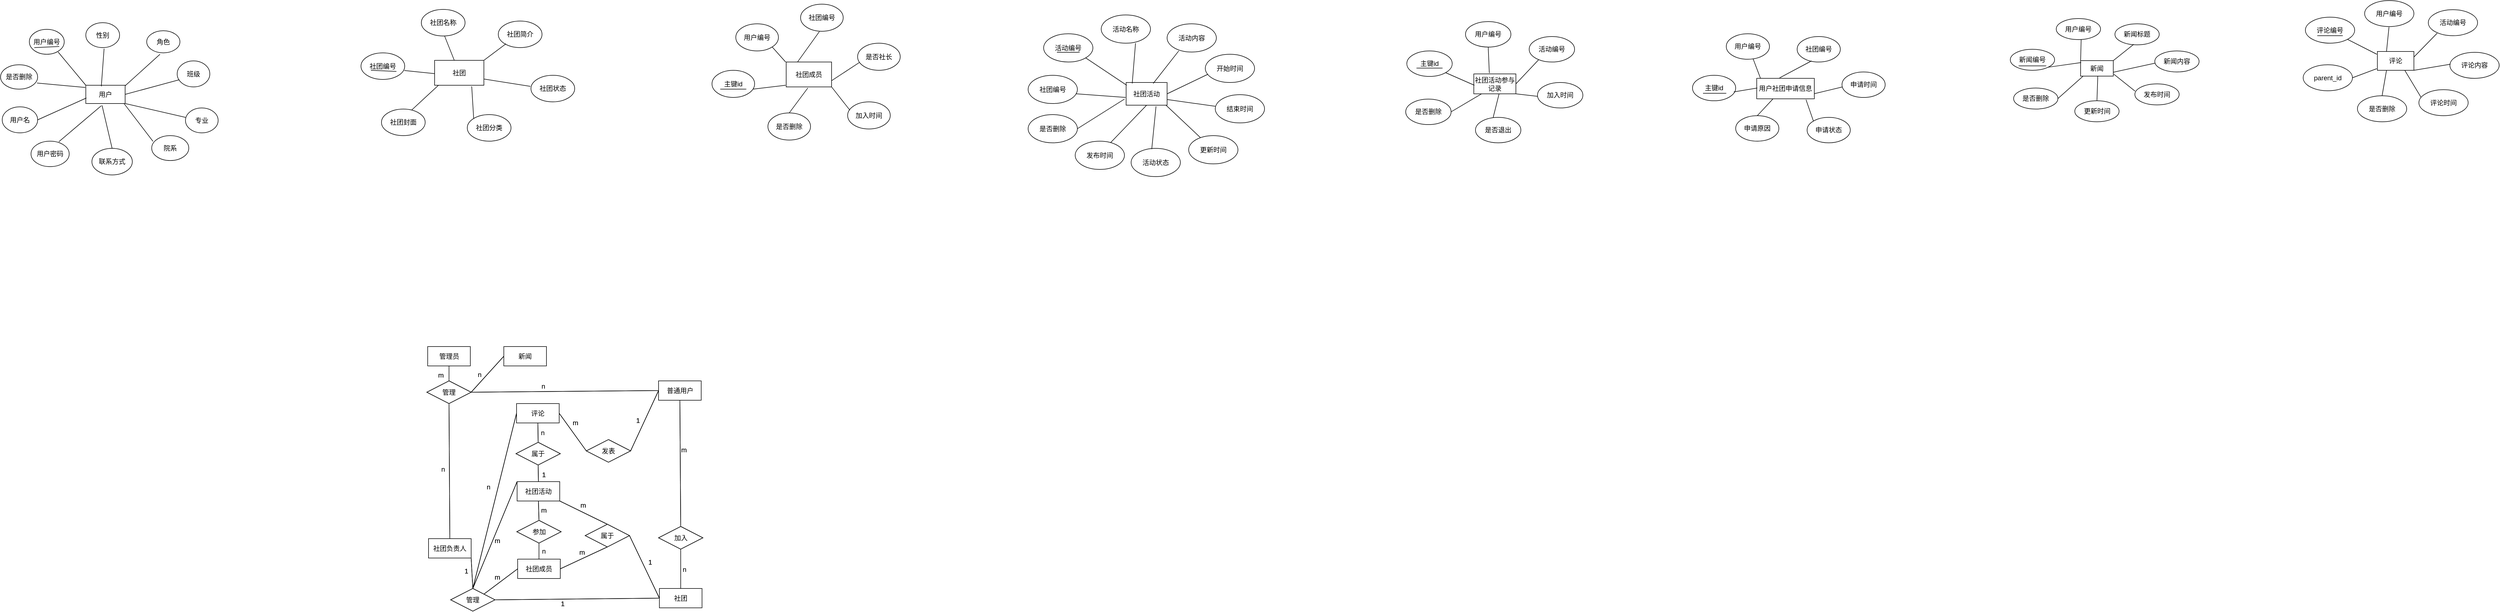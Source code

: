 <mxfile version="21.3.4" type="github">
  <diagram id="R2lEEEUBdFMjLlhIrx00" name="Page-1">
    <mxGraphModel dx="1834" dy="1238" grid="0" gridSize="10" guides="1" tooltips="1" connect="1" arrows="1" fold="1" page="0" pageScale="1" pageWidth="850" pageHeight="1100" math="0" shadow="0" extFonts="Permanent Marker^https://fonts.googleapis.com/css?family=Permanent+Marker">
      <root>
        <mxCell id="0" />
        <mxCell id="1" parent="0" />
        <mxCell id="Wm6E8qss3t_echWTgQxZ-2" value="用户" style="rounded=0;whiteSpace=wrap;html=1;" parent="1" vertex="1">
          <mxGeometry x="-390" y="-280" width="71" height="33" as="geometry" />
        </mxCell>
        <mxCell id="Wm6E8qss3t_echWTgQxZ-5" value="用户名" style="ellipse;whiteSpace=wrap;html=1;" parent="1" vertex="1">
          <mxGeometry x="-541" y="-241" width="64" height="47" as="geometry" />
        </mxCell>
        <mxCell id="Wm6E8qss3t_echWTgQxZ-6" value="用户密码" style="ellipse;whiteSpace=wrap;html=1;" parent="1" vertex="1">
          <mxGeometry x="-489" y="-179" width="69" height="46" as="geometry" />
        </mxCell>
        <mxCell id="Wm6E8qss3t_echWTgQxZ-7" value="院系" style="ellipse;whiteSpace=wrap;html=1;" parent="1" vertex="1">
          <mxGeometry x="-271" y="-189" width="67" height="45" as="geometry" />
        </mxCell>
        <mxCell id="Wm6E8qss3t_echWTgQxZ-8" value="专业" style="ellipse;whiteSpace=wrap;html=1;" parent="1" vertex="1">
          <mxGeometry x="-210" y="-239" width="59" height="45" as="geometry" />
        </mxCell>
        <mxCell id="Wm6E8qss3t_echWTgQxZ-9" value="班级" style="ellipse;whiteSpace=wrap;html=1;" parent="1" vertex="1">
          <mxGeometry x="-225" y="-324" width="59" height="47" as="geometry" />
        </mxCell>
        <mxCell id="Wm6E8qss3t_echWTgQxZ-10" value="角色" style="ellipse;whiteSpace=wrap;html=1;" parent="1" vertex="1">
          <mxGeometry x="-280" y="-378.5" width="60" height="40" as="geometry" />
        </mxCell>
        <mxCell id="Wm6E8qss3t_echWTgQxZ-11" value="性别" style="ellipse;whiteSpace=wrap;html=1;" parent="1" vertex="1">
          <mxGeometry x="-390" y="-393" width="61" height="45" as="geometry" />
        </mxCell>
        <mxCell id="Wm6E8qss3t_echWTgQxZ-12" value="是否删除" style="ellipse;whiteSpace=wrap;html=1;" parent="1" vertex="1">
          <mxGeometry x="-544" y="-317" width="67" height="44" as="geometry" />
        </mxCell>
        <mxCell id="Wm6E8qss3t_echWTgQxZ-13" value="联系方式" style="ellipse;whiteSpace=wrap;html=1;" parent="1" vertex="1">
          <mxGeometry x="-379" y="-166" width="73" height="48" as="geometry" />
        </mxCell>
        <mxCell id="Wm6E8qss3t_echWTgQxZ-3" value="用户编号" style="ellipse;whiteSpace=wrap;html=1;" parent="1" vertex="1">
          <mxGeometry x="-492" y="-381" width="63" height="45" as="geometry" />
        </mxCell>
        <mxCell id="Wm6E8qss3t_echWTgQxZ-15" value="" style="endArrow=none;html=1;rounded=0;" parent="1" edge="1">
          <mxGeometry width="50" height="50" relative="1" as="geometry">
            <mxPoint x="-483" y="-348" as="sourcePoint" />
            <mxPoint x="-438" y="-350" as="targetPoint" />
          </mxGeometry>
        </mxCell>
        <mxCell id="Wm6E8qss3t_echWTgQxZ-17" value="" style="endArrow=none;html=1;rounded=0;exitX=0.413;exitY=1.101;exitDx=0;exitDy=0;exitPerimeter=0;entryX=0.5;entryY=0;entryDx=0;entryDy=0;" parent="1" source="Wm6E8qss3t_echWTgQxZ-2" target="Wm6E8qss3t_echWTgQxZ-13" edge="1">
          <mxGeometry width="50" height="50" relative="1" as="geometry">
            <mxPoint x="-295" y="-211" as="sourcePoint" />
            <mxPoint x="-245" y="-261" as="targetPoint" />
          </mxGeometry>
        </mxCell>
        <mxCell id="Wm6E8qss3t_echWTgQxZ-18" value="" style="endArrow=none;html=1;rounded=0;exitX=0.729;exitY=0.022;exitDx=0;exitDy=0;exitPerimeter=0;" parent="1" source="Wm6E8qss3t_echWTgQxZ-6" edge="1">
          <mxGeometry width="50" height="50" relative="1" as="geometry">
            <mxPoint x="-412" y="-191" as="sourcePoint" />
            <mxPoint x="-362" y="-243" as="targetPoint" />
          </mxGeometry>
        </mxCell>
        <mxCell id="Wm6E8qss3t_echWTgQxZ-19" value="" style="endArrow=none;html=1;rounded=0;exitX=1;exitY=0.5;exitDx=0;exitDy=0;" parent="1" source="Wm6E8qss3t_echWTgQxZ-5" edge="1">
          <mxGeometry width="50" height="50" relative="1" as="geometry">
            <mxPoint x="-439" y="-207" as="sourcePoint" />
            <mxPoint x="-389" y="-257" as="targetPoint" />
          </mxGeometry>
        </mxCell>
        <mxCell id="Wm6E8qss3t_echWTgQxZ-20" value="" style="endArrow=none;html=1;rounded=0;exitX=0.985;exitY=0.75;exitDx=0;exitDy=0;exitPerimeter=0;" parent="1" source="Wm6E8qss3t_echWTgQxZ-12" edge="1">
          <mxGeometry width="50" height="50" relative="1" as="geometry">
            <mxPoint x="-441" y="-226" as="sourcePoint" />
            <mxPoint x="-391" y="-276" as="targetPoint" />
          </mxGeometry>
        </mxCell>
        <mxCell id="Wm6E8qss3t_echWTgQxZ-21" value="" style="endArrow=none;html=1;rounded=0;exitX=0;exitY=0;exitDx=0;exitDy=0;" parent="1" source="Wm6E8qss3t_echWTgQxZ-2" edge="1">
          <mxGeometry width="50" height="50" relative="1" as="geometry">
            <mxPoint x="-490" y="-290" as="sourcePoint" />
            <mxPoint x="-440" y="-340" as="targetPoint" />
          </mxGeometry>
        </mxCell>
        <mxCell id="Wm6E8qss3t_echWTgQxZ-22" value="" style="endArrow=none;html=1;rounded=0;" parent="1" edge="1">
          <mxGeometry width="50" height="50" relative="1" as="geometry">
            <mxPoint x="-362" y="-278" as="sourcePoint" />
            <mxPoint x="-357" y="-346" as="targetPoint" />
          </mxGeometry>
        </mxCell>
        <mxCell id="Wm6E8qss3t_echWTgQxZ-23" value="" style="endArrow=none;html=1;rounded=0;" parent="1" edge="1">
          <mxGeometry width="50" height="50" relative="1" as="geometry">
            <mxPoint x="-319" y="-279" as="sourcePoint" />
            <mxPoint x="-256" y="-336" as="targetPoint" />
          </mxGeometry>
        </mxCell>
        <mxCell id="Wm6E8qss3t_echWTgQxZ-24" value="" style="endArrow=none;html=1;rounded=0;exitX=1;exitY=0.5;exitDx=0;exitDy=0;" parent="1" source="Wm6E8qss3t_echWTgQxZ-2" edge="1">
          <mxGeometry width="50" height="50" relative="1" as="geometry">
            <mxPoint x="-271" y="-240" as="sourcePoint" />
            <mxPoint x="-221" y="-290" as="targetPoint" />
          </mxGeometry>
        </mxCell>
        <mxCell id="Wm6E8qss3t_echWTgQxZ-25" value="" style="endArrow=none;html=1;rounded=0;exitX=1;exitY=1;exitDx=0;exitDy=0;" parent="1" source="Wm6E8qss3t_echWTgQxZ-2" edge="1">
          <mxGeometry width="50" height="50" relative="1" as="geometry">
            <mxPoint x="-260" y="-172" as="sourcePoint" />
            <mxPoint x="-210" y="-222" as="targetPoint" />
          </mxGeometry>
        </mxCell>
        <mxCell id="Wm6E8qss3t_echWTgQxZ-26" value="" style="endArrow=none;html=1;rounded=0;exitX=0.035;exitY=0.23;exitDx=0;exitDy=0;exitPerimeter=0;" parent="1" source="Wm6E8qss3t_echWTgQxZ-7" edge="1">
          <mxGeometry width="50" height="50" relative="1" as="geometry">
            <mxPoint x="-367.5" y="-192.5" as="sourcePoint" />
            <mxPoint x="-321" y="-247" as="targetPoint" />
          </mxGeometry>
        </mxCell>
        <mxCell id="8I2LI0loq8h-P1WwzQqD-2" value="社团编号" style="ellipse;whiteSpace=wrap;html=1;" parent="1" vertex="1">
          <mxGeometry x="107" y="-338.5" width="79" height="48" as="geometry" />
        </mxCell>
        <mxCell id="8I2LI0loq8h-P1WwzQqD-3" value="社团名称" style="ellipse;whiteSpace=wrap;html=1;" parent="1" vertex="1">
          <mxGeometry x="216" y="-417" width="79" height="48" as="geometry" />
        </mxCell>
        <mxCell id="8I2LI0loq8h-P1WwzQqD-4" value="社团简介" style="ellipse;whiteSpace=wrap;html=1;" parent="1" vertex="1">
          <mxGeometry x="355" y="-396" width="79" height="48" as="geometry" />
        </mxCell>
        <mxCell id="8I2LI0loq8h-P1WwzQqD-5" value="社团状态" style="ellipse;whiteSpace=wrap;html=1;" parent="1" vertex="1">
          <mxGeometry x="414" y="-298" width="79" height="48" as="geometry" />
        </mxCell>
        <mxCell id="8I2LI0loq8h-P1WwzQqD-6" value="社团分类" style="ellipse;whiteSpace=wrap;html=1;" parent="1" vertex="1">
          <mxGeometry x="299" y="-227" width="79" height="48" as="geometry" />
        </mxCell>
        <mxCell id="8I2LI0loq8h-P1WwzQqD-7" value="社团封面" style="ellipse;whiteSpace=wrap;html=1;" parent="1" vertex="1">
          <mxGeometry x="144" y="-237" width="79" height="48" as="geometry" />
        </mxCell>
        <mxCell id="8I2LI0loq8h-P1WwzQqD-9" value="社团" style="rounded=0;whiteSpace=wrap;html=1;" parent="1" vertex="1">
          <mxGeometry x="240" y="-325" width="89" height="45" as="geometry" />
        </mxCell>
        <mxCell id="8I2LI0loq8h-P1WwzQqD-10" value="" style="endArrow=none;html=1;rounded=0;" parent="1" edge="1">
          <mxGeometry width="50" height="50" relative="1" as="geometry">
            <mxPoint x="125" y="-307" as="sourcePoint" />
            <mxPoint x="171" y="-305" as="targetPoint" />
          </mxGeometry>
        </mxCell>
        <mxCell id="8I2LI0loq8h-P1WwzQqD-11" value="" style="endArrow=none;html=1;rounded=0;exitX=0.692;exitY=0.035;exitDx=0;exitDy=0;exitPerimeter=0;" parent="1" source="8I2LI0loq8h-P1WwzQqD-7" edge="1">
          <mxGeometry width="50" height="50" relative="1" as="geometry">
            <mxPoint x="197" y="-230" as="sourcePoint" />
            <mxPoint x="247" y="-280" as="targetPoint" />
          </mxGeometry>
        </mxCell>
        <mxCell id="8I2LI0loq8h-P1WwzQqD-12" value="" style="endArrow=none;html=1;rounded=0;exitX=0;exitY=0;exitDx=0;exitDy=0;" parent="1" source="8I2LI0loq8h-P1WwzQqD-6" edge="1">
          <mxGeometry width="50" height="50" relative="1" as="geometry">
            <mxPoint x="257" y="-228" as="sourcePoint" />
            <mxPoint x="307" y="-278" as="targetPoint" />
          </mxGeometry>
        </mxCell>
        <mxCell id="8I2LI0loq8h-P1WwzQqD-13" value="" style="endArrow=none;html=1;rounded=0;exitX=1;exitY=0.75;exitDx=0;exitDy=0;" parent="1" source="8I2LI0loq8h-P1WwzQqD-9" edge="1">
          <mxGeometry width="50" height="50" relative="1" as="geometry">
            <mxPoint x="363" y="-228" as="sourcePoint" />
            <mxPoint x="413" y="-278" as="targetPoint" />
          </mxGeometry>
        </mxCell>
        <mxCell id="8I2LI0loq8h-P1WwzQqD-14" value="" style="endArrow=none;html=1;rounded=0;exitX=1;exitY=0;exitDx=0;exitDy=0;" parent="1" source="8I2LI0loq8h-P1WwzQqD-9" edge="1">
          <mxGeometry width="50" height="50" relative="1" as="geometry">
            <mxPoint x="319" y="-305" as="sourcePoint" />
            <mxPoint x="369" y="-355" as="targetPoint" />
          </mxGeometry>
        </mxCell>
        <mxCell id="8I2LI0loq8h-P1WwzQqD-15" value="" style="endArrow=none;html=1;rounded=0;" parent="1" source="8I2LI0loq8h-P1WwzQqD-9" edge="1">
          <mxGeometry width="50" height="50" relative="1" as="geometry">
            <mxPoint x="208" y="-319" as="sourcePoint" />
            <mxPoint x="258" y="-369" as="targetPoint" />
          </mxGeometry>
        </mxCell>
        <mxCell id="8I2LI0loq8h-P1WwzQqD-16" value="" style="endArrow=none;html=1;rounded=0;exitX=0.992;exitY=0.663;exitDx=0;exitDy=0;exitPerimeter=0;" parent="1" source="8I2LI0loq8h-P1WwzQqD-2" edge="1">
          <mxGeometry width="50" height="50" relative="1" as="geometry">
            <mxPoint x="190" y="-251" as="sourcePoint" />
            <mxPoint x="240" y="-301" as="targetPoint" />
          </mxGeometry>
        </mxCell>
        <mxCell id="8I2LI0loq8h-P1WwzQqD-20" value="社团成员" style="rounded=0;whiteSpace=wrap;html=1;" parent="1" vertex="1">
          <mxGeometry x="875" y="-322" width="82" height="45" as="geometry" />
        </mxCell>
        <mxCell id="8I2LI0loq8h-P1WwzQqD-21" value="主键id" style="ellipse;whiteSpace=wrap;html=1;" parent="1" vertex="1">
          <mxGeometry x="741" y="-307" width="77" height="49" as="geometry" />
        </mxCell>
        <mxCell id="8I2LI0loq8h-P1WwzQqD-23" value="用户编号" style="ellipse;whiteSpace=wrap;html=1;" parent="1" vertex="1">
          <mxGeometry x="784" y="-391" width="77" height="49" as="geometry" />
        </mxCell>
        <mxCell id="8I2LI0loq8h-P1WwzQqD-25" value="社团编号" style="ellipse;whiteSpace=wrap;html=1;" parent="1" vertex="1">
          <mxGeometry x="901" y="-426.5" width="77" height="49" as="geometry" />
        </mxCell>
        <mxCell id="8I2LI0loq8h-P1WwzQqD-26" value="是否社长" style="ellipse;whiteSpace=wrap;html=1;" parent="1" vertex="1">
          <mxGeometry x="1004" y="-356" width="77" height="49" as="geometry" />
        </mxCell>
        <mxCell id="8I2LI0loq8h-P1WwzQqD-27" value="加入时间" style="ellipse;whiteSpace=wrap;html=1;" parent="1" vertex="1">
          <mxGeometry x="986" y="-250" width="77" height="49" as="geometry" />
        </mxCell>
        <mxCell id="8I2LI0loq8h-P1WwzQqD-28" value="是否删除" style="ellipse;whiteSpace=wrap;html=1;" parent="1" vertex="1">
          <mxGeometry x="842" y="-230" width="77" height="49" as="geometry" />
        </mxCell>
        <mxCell id="8I2LI0loq8h-P1WwzQqD-29" value="" style="endArrow=none;html=1;rounded=0;" parent="1" edge="1">
          <mxGeometry width="50" height="50" relative="1" as="geometry">
            <mxPoint x="756" y="-273" as="sourcePoint" />
            <mxPoint x="803" y="-273" as="targetPoint" />
          </mxGeometry>
        </mxCell>
        <mxCell id="8I2LI0loq8h-P1WwzQqD-30" value="" style="endArrow=none;html=1;rounded=0;exitX=0.965;exitY=0.694;exitDx=0;exitDy=0;exitPerimeter=0;" parent="1" source="8I2LI0loq8h-P1WwzQqD-21" edge="1">
          <mxGeometry width="50" height="50" relative="1" as="geometry">
            <mxPoint x="824" y="-230" as="sourcePoint" />
            <mxPoint x="874" y="-280" as="targetPoint" />
          </mxGeometry>
        </mxCell>
        <mxCell id="8I2LI0loq8h-P1WwzQqD-31" value="" style="endArrow=none;html=1;rounded=0;exitX=1;exitY=1;exitDx=0;exitDy=0;" parent="1" source="8I2LI0loq8h-P1WwzQqD-23" edge="1">
          <mxGeometry width="50" height="50" relative="1" as="geometry">
            <mxPoint x="824" y="-272" as="sourcePoint" />
            <mxPoint x="874" y="-322" as="targetPoint" />
          </mxGeometry>
        </mxCell>
        <mxCell id="8I2LI0loq8h-P1WwzQqD-32" value="" style="endArrow=none;html=1;rounded=0;exitX=0.25;exitY=0;exitDx=0;exitDy=0;" parent="1" source="8I2LI0loq8h-P1WwzQqD-20" edge="1">
          <mxGeometry width="50" height="50" relative="1" as="geometry">
            <mxPoint x="885" y="-327" as="sourcePoint" />
            <mxPoint x="935" y="-377" as="targetPoint" />
          </mxGeometry>
        </mxCell>
        <mxCell id="8I2LI0loq8h-P1WwzQqD-33" value="" style="endArrow=none;html=1;rounded=0;exitX=1;exitY=0.75;exitDx=0;exitDy=0;" parent="1" source="8I2LI0loq8h-P1WwzQqD-20" edge="1">
          <mxGeometry width="50" height="50" relative="1" as="geometry">
            <mxPoint x="957" y="-271" as="sourcePoint" />
            <mxPoint x="1007" y="-321" as="targetPoint" />
          </mxGeometry>
        </mxCell>
        <mxCell id="8I2LI0loq8h-P1WwzQqD-34" value="" style="endArrow=none;html=1;rounded=0;exitX=0.5;exitY=0;exitDx=0;exitDy=0;" parent="1" source="8I2LI0loq8h-P1WwzQqD-28" edge="1">
          <mxGeometry width="50" height="50" relative="1" as="geometry">
            <mxPoint x="864" y="-225" as="sourcePoint" />
            <mxPoint x="914" y="-275" as="targetPoint" />
          </mxGeometry>
        </mxCell>
        <mxCell id="8I2LI0loq8h-P1WwzQqD-35" value="" style="endArrow=none;html=1;rounded=0;exitX=1;exitY=1;exitDx=0;exitDy=0;" parent="1" source="8I2LI0loq8h-P1WwzQqD-20" edge="1">
          <mxGeometry width="50" height="50" relative="1" as="geometry">
            <mxPoint x="940" y="-185" as="sourcePoint" />
            <mxPoint x="990" y="-235" as="targetPoint" />
          </mxGeometry>
        </mxCell>
        <mxCell id="8I2LI0loq8h-P1WwzQqD-37" value="社团活动" style="rounded=0;whiteSpace=wrap;html=1;" parent="1" vertex="1">
          <mxGeometry x="1489" y="-285" width="74" height="41" as="geometry" />
        </mxCell>
        <mxCell id="8I2LI0loq8h-P1WwzQqD-38" value="活动编号" style="ellipse;whiteSpace=wrap;html=1;" parent="1" vertex="1">
          <mxGeometry x="1340" y="-373" width="89" height="51" as="geometry" />
        </mxCell>
        <mxCell id="8I2LI0loq8h-P1WwzQqD-39" value="活动名称" style="ellipse;whiteSpace=wrap;html=1;" parent="1" vertex="1">
          <mxGeometry x="1444" y="-407" width="89" height="51" as="geometry" />
        </mxCell>
        <mxCell id="8I2LI0loq8h-P1WwzQqD-40" value="活动内容" style="ellipse;whiteSpace=wrap;html=1;" parent="1" vertex="1">
          <mxGeometry x="1563" y="-391" width="89" height="51" as="geometry" />
        </mxCell>
        <mxCell id="8I2LI0loq8h-P1WwzQqD-41" value="开始时间" style="ellipse;whiteSpace=wrap;html=1;" parent="1" vertex="1">
          <mxGeometry x="1632" y="-336" width="89" height="51" as="geometry" />
        </mxCell>
        <mxCell id="8I2LI0loq8h-P1WwzQqD-42" value="结束时间" style="ellipse;whiteSpace=wrap;html=1;" parent="1" vertex="1">
          <mxGeometry x="1650" y="-263" width="89" height="51" as="geometry" />
        </mxCell>
        <mxCell id="8I2LI0loq8h-P1WwzQqD-43" value="活动状态" style="ellipse;whiteSpace=wrap;html=1;" parent="1" vertex="1">
          <mxGeometry x="1498" y="-166" width="89" height="51" as="geometry" />
        </mxCell>
        <mxCell id="8I2LI0loq8h-P1WwzQqD-44" value="发布时间" style="ellipse;whiteSpace=wrap;html=1;" parent="1" vertex="1">
          <mxGeometry x="1397" y="-179" width="89" height="51" as="geometry" />
        </mxCell>
        <mxCell id="8I2LI0loq8h-P1WwzQqD-45" value="是否删除" style="ellipse;whiteSpace=wrap;html=1;" parent="1" vertex="1">
          <mxGeometry x="1312" y="-227" width="89" height="51" as="geometry" />
        </mxCell>
        <mxCell id="8I2LI0loq8h-P1WwzQqD-46" value="社团编号" style="ellipse;whiteSpace=wrap;html=1;" parent="1" vertex="1">
          <mxGeometry x="1312" y="-298" width="89" height="51" as="geometry" />
        </mxCell>
        <mxCell id="8I2LI0loq8h-P1WwzQqD-47" value="更新时间" style="ellipse;whiteSpace=wrap;html=1;" parent="1" vertex="1">
          <mxGeometry x="1602" y="-189" width="89" height="51" as="geometry" />
        </mxCell>
        <mxCell id="8I2LI0loq8h-P1WwzQqD-48" value="" style="endArrow=none;html=1;rounded=0;" parent="1" edge="1">
          <mxGeometry width="50" height="50" relative="1" as="geometry">
            <mxPoint x="1364" y="-339.5" as="sourcePoint" />
            <mxPoint x="1405" y="-339.5" as="targetPoint" />
          </mxGeometry>
        </mxCell>
        <mxCell id="8I2LI0loq8h-P1WwzQqD-49" value="" style="endArrow=none;html=1;rounded=0;exitX=0.966;exitY=0.654;exitDx=0;exitDy=0;exitPerimeter=0;" parent="1" source="8I2LI0loq8h-P1WwzQqD-46" edge="1">
          <mxGeometry width="50" height="50" relative="1" as="geometry">
            <mxPoint x="1438" y="-208" as="sourcePoint" />
            <mxPoint x="1488" y="-258" as="targetPoint" />
          </mxGeometry>
        </mxCell>
        <mxCell id="8I2LI0loq8h-P1WwzQqD-50" value="" style="endArrow=none;html=1;rounded=0;exitX=1;exitY=0.5;exitDx=0;exitDy=0;" parent="1" source="8I2LI0loq8h-P1WwzQqD-45" edge="1">
          <mxGeometry width="50" height="50" relative="1" as="geometry">
            <mxPoint x="1436" y="-205" as="sourcePoint" />
            <mxPoint x="1486" y="-255" as="targetPoint" />
          </mxGeometry>
        </mxCell>
        <mxCell id="8I2LI0loq8h-P1WwzQqD-51" value="" style="endArrow=none;html=1;rounded=0;exitX=0.715;exitY=0.059;exitDx=0;exitDy=0;exitPerimeter=0;entryX=0.5;entryY=1;entryDx=0;entryDy=0;" parent="1" source="8I2LI0loq8h-P1WwzQqD-44" target="8I2LI0loq8h-P1WwzQqD-37" edge="1">
          <mxGeometry width="50" height="50" relative="1" as="geometry">
            <mxPoint x="1460" y="-192" as="sourcePoint" />
            <mxPoint x="1510" y="-242" as="targetPoint" />
          </mxGeometry>
        </mxCell>
        <mxCell id="8I2LI0loq8h-P1WwzQqD-52" value="" style="endArrow=none;html=1;rounded=0;exitX=0.419;exitY=0.026;exitDx=0;exitDy=0;exitPerimeter=0;" parent="1" source="8I2LI0loq8h-P1WwzQqD-43" edge="1">
          <mxGeometry width="50" height="50" relative="1" as="geometry">
            <mxPoint x="1493" y="-192" as="sourcePoint" />
            <mxPoint x="1543" y="-242" as="targetPoint" />
          </mxGeometry>
        </mxCell>
        <mxCell id="8I2LI0loq8h-P1WwzQqD-53" value="" style="endArrow=none;html=1;rounded=0;" parent="1" source="8I2LI0loq8h-P1WwzQqD-47" edge="1">
          <mxGeometry width="50" height="50" relative="1" as="geometry">
            <mxPoint x="1511" y="-194" as="sourcePoint" />
            <mxPoint x="1561" y="-244" as="targetPoint" />
          </mxGeometry>
        </mxCell>
        <mxCell id="8I2LI0loq8h-P1WwzQqD-54" value="" style="endArrow=none;html=1;rounded=0;exitX=1;exitY=0.75;exitDx=0;exitDy=0;" parent="1" source="8I2LI0loq8h-P1WwzQqD-37" edge="1">
          <mxGeometry width="50" height="50" relative="1" as="geometry">
            <mxPoint x="1600" y="-192" as="sourcePoint" />
            <mxPoint x="1650" y="-242" as="targetPoint" />
          </mxGeometry>
        </mxCell>
        <mxCell id="8I2LI0loq8h-P1WwzQqD-55" value="" style="endArrow=none;html=1;rounded=0;exitX=1;exitY=0.5;exitDx=0;exitDy=0;" parent="1" source="8I2LI0loq8h-P1WwzQqD-37" edge="1">
          <mxGeometry width="50" height="50" relative="1" as="geometry">
            <mxPoint x="1587" y="-250" as="sourcePoint" />
            <mxPoint x="1637" y="-300" as="targetPoint" />
          </mxGeometry>
        </mxCell>
        <mxCell id="8I2LI0loq8h-P1WwzQqD-56" value="" style="endArrow=none;html=1;rounded=0;exitX=0.662;exitY=0.041;exitDx=0;exitDy=0;exitPerimeter=0;" parent="1" source="8I2LI0loq8h-P1WwzQqD-37" edge="1">
          <mxGeometry width="50" height="50" relative="1" as="geometry">
            <mxPoint x="1534" y="-292" as="sourcePoint" />
            <mxPoint x="1584" y="-342" as="targetPoint" />
          </mxGeometry>
        </mxCell>
        <mxCell id="8I2LI0loq8h-P1WwzQqD-57" value="" style="endArrow=none;html=1;rounded=0;exitX=0.149;exitY=0.041;exitDx=0;exitDy=0;exitPerimeter=0;" parent="1" source="8I2LI0loq8h-P1WwzQqD-37" edge="1">
          <mxGeometry width="50" height="50" relative="1" as="geometry">
            <mxPoint x="1456" y="-306" as="sourcePoint" />
            <mxPoint x="1506" y="-356" as="targetPoint" />
          </mxGeometry>
        </mxCell>
        <mxCell id="8I2LI0loq8h-P1WwzQqD-58" value="" style="endArrow=none;html=1;rounded=0;exitX=1;exitY=1;exitDx=0;exitDy=0;" parent="1" source="8I2LI0loq8h-P1WwzQqD-38" edge="1">
          <mxGeometry width="50" height="50" relative="1" as="geometry">
            <mxPoint x="1440" y="-230" as="sourcePoint" />
            <mxPoint x="1490" y="-280" as="targetPoint" />
          </mxGeometry>
        </mxCell>
        <mxCell id="8I2LI0loq8h-P1WwzQqD-59" value="社团活动参与记录" style="rounded=0;whiteSpace=wrap;html=1;" parent="1" vertex="1">
          <mxGeometry x="2117" y="-300.5" width="76" height="36" as="geometry" />
        </mxCell>
        <mxCell id="8I2LI0loq8h-P1WwzQqD-60" value="主键id" style="ellipse;whiteSpace=wrap;html=1;" parent="1" vertex="1">
          <mxGeometry x="1996" y="-342" width="82" height="46" as="geometry" />
        </mxCell>
        <mxCell id="8I2LI0loq8h-P1WwzQqD-61" value="用户编号" style="ellipse;whiteSpace=wrap;html=1;" parent="1" vertex="1">
          <mxGeometry x="2102" y="-395" width="82" height="46" as="geometry" />
        </mxCell>
        <mxCell id="8I2LI0loq8h-P1WwzQqD-62" value="活动编号" style="ellipse;whiteSpace=wrap;html=1;" parent="1" vertex="1">
          <mxGeometry x="2217" y="-368" width="82" height="46" as="geometry" />
        </mxCell>
        <mxCell id="8I2LI0loq8h-P1WwzQqD-64" value="加入时间" style="ellipse;whiteSpace=wrap;html=1;" parent="1" vertex="1">
          <mxGeometry x="2232" y="-285" width="82" height="46" as="geometry" />
        </mxCell>
        <mxCell id="8I2LI0loq8h-P1WwzQqD-65" value="是否退出" style="ellipse;whiteSpace=wrap;html=1;" parent="1" vertex="1">
          <mxGeometry x="2120" y="-222" width="82" height="46" as="geometry" />
        </mxCell>
        <mxCell id="8I2LI0loq8h-P1WwzQqD-66" value="是否删除" style="ellipse;whiteSpace=wrap;html=1;" parent="1" vertex="1">
          <mxGeometry x="1994" y="-255" width="82" height="46" as="geometry" />
        </mxCell>
        <mxCell id="8I2LI0loq8h-P1WwzQqD-67" value="" style="endArrow=none;html=1;rounded=0;" parent="1" edge="1">
          <mxGeometry width="50" height="50" relative="1" as="geometry">
            <mxPoint x="2013.5" y="-311" as="sourcePoint" />
            <mxPoint x="2060.5" y="-311" as="targetPoint" />
          </mxGeometry>
        </mxCell>
        <mxCell id="8I2LI0loq8h-P1WwzQqD-68" value="" style="endArrow=none;html=1;rounded=0;exitX=1;exitY=1;exitDx=0;exitDy=0;" parent="1" source="8I2LI0loq8h-P1WwzQqD-60" edge="1">
          <mxGeometry width="50" height="50" relative="1" as="geometry">
            <mxPoint x="2068" y="-230" as="sourcePoint" />
            <mxPoint x="2118" y="-280" as="targetPoint" />
          </mxGeometry>
        </mxCell>
        <mxCell id="8I2LI0loq8h-P1WwzQqD-69" value="" style="endArrow=none;html=1;rounded=0;exitX=0.5;exitY=1;exitDx=0;exitDy=0;" parent="1" source="8I2LI0loq8h-P1WwzQqD-61" edge="1">
          <mxGeometry width="50" height="50" relative="1" as="geometry">
            <mxPoint x="2095" y="-252" as="sourcePoint" />
            <mxPoint x="2145" y="-302" as="targetPoint" />
          </mxGeometry>
        </mxCell>
        <mxCell id="8I2LI0loq8h-P1WwzQqD-70" value="" style="endArrow=none;html=1;rounded=0;exitX=1;exitY=0.5;exitDx=0;exitDy=0;" parent="1" source="8I2LI0loq8h-P1WwzQqD-59" edge="1">
          <mxGeometry width="50" height="50" relative="1" as="geometry">
            <mxPoint x="2184" y="-276" as="sourcePoint" />
            <mxPoint x="2234" y="-326" as="targetPoint" />
          </mxGeometry>
        </mxCell>
        <mxCell id="8I2LI0loq8h-P1WwzQqD-71" value="" style="endArrow=none;html=1;rounded=0;exitX=1;exitY=1;exitDx=0;exitDy=0;" parent="1" source="8I2LI0loq8h-P1WwzQqD-59" edge="1">
          <mxGeometry width="50" height="50" relative="1" as="geometry">
            <mxPoint x="2182" y="-210" as="sourcePoint" />
            <mxPoint x="2232" y="-260" as="targetPoint" />
          </mxGeometry>
        </mxCell>
        <mxCell id="8I2LI0loq8h-P1WwzQqD-72" value="" style="endArrow=none;html=1;rounded=0;exitX=0.601;exitY=0.995;exitDx=0;exitDy=0;exitPerimeter=0;" parent="1" source="8I2LI0loq8h-P1WwzQqD-59" edge="1">
          <mxGeometry width="50" height="50" relative="1" as="geometry">
            <mxPoint x="2102" y="-172" as="sourcePoint" />
            <mxPoint x="2152" y="-222" as="targetPoint" />
          </mxGeometry>
        </mxCell>
        <mxCell id="8I2LI0loq8h-P1WwzQqD-73" value="" style="endArrow=none;html=1;rounded=0;exitX=1;exitY=0.5;exitDx=0;exitDy=0;" parent="1" source="8I2LI0loq8h-P1WwzQqD-66" edge="1">
          <mxGeometry width="50" height="50" relative="1" as="geometry">
            <mxPoint x="2081" y="-214.5" as="sourcePoint" />
            <mxPoint x="2131" y="-264.5" as="targetPoint" />
          </mxGeometry>
        </mxCell>
        <mxCell id="8I2LI0loq8h-P1WwzQqD-74" value="用户社团申请信息" style="rounded=0;whiteSpace=wrap;html=1;" parent="1" vertex="1">
          <mxGeometry x="2628" y="-292.5" width="104" height="37" as="geometry" />
        </mxCell>
        <mxCell id="8I2LI0loq8h-P1WwzQqD-75" value="主键id" style="ellipse;whiteSpace=wrap;html=1;" parent="1" vertex="1">
          <mxGeometry x="2512" y="-298" width="78" height="46" as="geometry" />
        </mxCell>
        <mxCell id="8I2LI0loq8h-P1WwzQqD-76" value="用户编号" style="ellipse;whiteSpace=wrap;html=1;" parent="1" vertex="1">
          <mxGeometry x="2573" y="-373" width="78" height="46" as="geometry" />
        </mxCell>
        <mxCell id="8I2LI0loq8h-P1WwzQqD-77" value="社团编号" style="ellipse;whiteSpace=wrap;html=1;" parent="1" vertex="1">
          <mxGeometry x="2701" y="-368" width="78" height="46" as="geometry" />
        </mxCell>
        <mxCell id="8I2LI0loq8h-P1WwzQqD-78" value="申请时间" style="ellipse;whiteSpace=wrap;html=1;" parent="1" vertex="1">
          <mxGeometry x="2782" y="-304" width="78" height="46" as="geometry" />
        </mxCell>
        <mxCell id="8I2LI0loq8h-P1WwzQqD-79" value="申请状态" style="ellipse;whiteSpace=wrap;html=1;" parent="1" vertex="1">
          <mxGeometry x="2719" y="-222" width="78" height="46" as="geometry" />
        </mxCell>
        <mxCell id="8I2LI0loq8h-P1WwzQqD-80" value="申请原因" style="ellipse;whiteSpace=wrap;html=1;" parent="1" vertex="1">
          <mxGeometry x="2590" y="-225" width="78" height="46" as="geometry" />
        </mxCell>
        <mxCell id="8I2LI0loq8h-P1WwzQqD-81" value="" style="endArrow=none;html=1;rounded=0;" parent="1" edge="1">
          <mxGeometry width="50" height="50" relative="1" as="geometry">
            <mxPoint x="2531" y="-265.5" as="sourcePoint" />
            <mxPoint x="2573" y="-265.5" as="targetPoint" />
          </mxGeometry>
        </mxCell>
        <mxCell id="8I2LI0loq8h-P1WwzQqD-82" value="" style="endArrow=none;html=1;rounded=0;exitX=0.957;exitY=0.652;exitDx=0;exitDy=0;exitPerimeter=0;" parent="1" source="8I2LI0loq8h-P1WwzQqD-75" edge="1">
          <mxGeometry width="50" height="50" relative="1" as="geometry">
            <mxPoint x="2579" y="-225" as="sourcePoint" />
            <mxPoint x="2629" y="-275" as="targetPoint" />
          </mxGeometry>
        </mxCell>
        <mxCell id="8I2LI0loq8h-P1WwzQqD-83" value="" style="endArrow=none;html=1;rounded=0;exitX=0.5;exitY=0;exitDx=0;exitDy=0;" parent="1" source="8I2LI0loq8h-P1WwzQqD-80" edge="1">
          <mxGeometry width="50" height="50" relative="1" as="geometry">
            <mxPoint x="2607" y="-205" as="sourcePoint" />
            <mxPoint x="2657" y="-255" as="targetPoint" />
          </mxGeometry>
        </mxCell>
        <mxCell id="8I2LI0loq8h-P1WwzQqD-84" value="" style="endArrow=none;html=1;rounded=0;exitX=0;exitY=0;exitDx=0;exitDy=0;" parent="1" source="8I2LI0loq8h-P1WwzQqD-79" edge="1">
          <mxGeometry width="50" height="50" relative="1" as="geometry">
            <mxPoint x="2667" y="-204" as="sourcePoint" />
            <mxPoint x="2717" y="-254" as="targetPoint" />
          </mxGeometry>
        </mxCell>
        <mxCell id="8I2LI0loq8h-P1WwzQqD-85" value="" style="endArrow=none;html=1;rounded=0;exitX=1;exitY=0.75;exitDx=0;exitDy=0;" parent="1" source="8I2LI0loq8h-P1WwzQqD-74" edge="1">
          <mxGeometry width="50" height="50" relative="1" as="geometry">
            <mxPoint x="2733" y="-227" as="sourcePoint" />
            <mxPoint x="2783" y="-277" as="targetPoint" />
          </mxGeometry>
        </mxCell>
        <mxCell id="8I2LI0loq8h-P1WwzQqD-86" value="" style="endArrow=none;html=1;rounded=0;exitX=0.397;exitY=-0.023;exitDx=0;exitDy=0;exitPerimeter=0;" parent="1" source="8I2LI0loq8h-P1WwzQqD-74" edge="1">
          <mxGeometry width="50" height="50" relative="1" as="geometry">
            <mxPoint x="2677" y="-274" as="sourcePoint" />
            <mxPoint x="2727" y="-324" as="targetPoint" />
          </mxGeometry>
        </mxCell>
        <mxCell id="8I2LI0loq8h-P1WwzQqD-87" value="" style="endArrow=none;html=1;rounded=0;exitX=0.62;exitY=0.978;exitDx=0;exitDy=0;exitPerimeter=0;" parent="1" source="8I2LI0loq8h-P1WwzQqD-76" edge="1">
          <mxGeometry width="50" height="50" relative="1" as="geometry">
            <mxPoint x="2585" y="-242" as="sourcePoint" />
            <mxPoint x="2635" y="-292" as="targetPoint" />
          </mxGeometry>
        </mxCell>
        <mxCell id="8I2LI0loq8h-P1WwzQqD-90" value="新闻" style="rounded=0;whiteSpace=wrap;html=1;" parent="1" vertex="1">
          <mxGeometry x="3213" y="-324.5" width="59" height="28" as="geometry" />
        </mxCell>
        <mxCell id="8I2LI0loq8h-P1WwzQqD-91" value="新闻编号" style="ellipse;whiteSpace=wrap;html=1;" parent="1" vertex="1">
          <mxGeometry x="3086" y="-345" width="80" height="38" as="geometry" />
        </mxCell>
        <mxCell id="8I2LI0loq8h-P1WwzQqD-92" value="用户编号" style="ellipse;whiteSpace=wrap;html=1;" parent="1" vertex="1">
          <mxGeometry x="3169" y="-400.5" width="80" height="38" as="geometry" />
        </mxCell>
        <mxCell id="8I2LI0loq8h-P1WwzQqD-93" value="新闻标题" style="ellipse;whiteSpace=wrap;html=1;" parent="1" vertex="1">
          <mxGeometry x="3275" y="-391" width="80" height="38" as="geometry" />
        </mxCell>
        <mxCell id="8I2LI0loq8h-P1WwzQqD-94" value="新闻内容" style="ellipse;whiteSpace=wrap;html=1;" parent="1" vertex="1">
          <mxGeometry x="3347" y="-342" width="80" height="38" as="geometry" />
        </mxCell>
        <mxCell id="8I2LI0loq8h-P1WwzQqD-95" value="发布时间" style="ellipse;whiteSpace=wrap;html=1;" parent="1" vertex="1">
          <mxGeometry x="3311" y="-282.5" width="80" height="38" as="geometry" />
        </mxCell>
        <mxCell id="8I2LI0loq8h-P1WwzQqD-96" value="更新时间" style="ellipse;whiteSpace=wrap;html=1;" parent="1" vertex="1">
          <mxGeometry x="3202.5" y="-252" width="80" height="38" as="geometry" />
        </mxCell>
        <mxCell id="8I2LI0loq8h-P1WwzQqD-97" value="是否删除" style="ellipse;whiteSpace=wrap;html=1;" parent="1" vertex="1">
          <mxGeometry x="3092" y="-275" width="80" height="38" as="geometry" />
        </mxCell>
        <mxCell id="8I2LI0loq8h-P1WwzQqD-99" value="" style="endArrow=none;html=1;rounded=0;" parent="1" edge="1">
          <mxGeometry width="50" height="50" relative="1" as="geometry">
            <mxPoint x="3101" y="-315" as="sourcePoint" />
            <mxPoint x="3151" y="-315" as="targetPoint" />
          </mxGeometry>
        </mxCell>
        <mxCell id="8I2LI0loq8h-P1WwzQqD-100" value="" style="endArrow=none;html=1;rounded=0;exitX=1;exitY=0.5;exitDx=0;exitDy=0;" parent="1" source="8I2LI0loq8h-P1WwzQqD-97" edge="1">
          <mxGeometry width="50" height="50" relative="1" as="geometry">
            <mxPoint x="3167" y="-246" as="sourcePoint" />
            <mxPoint x="3217" y="-296" as="targetPoint" />
          </mxGeometry>
        </mxCell>
        <mxCell id="8I2LI0loq8h-P1WwzQqD-101" value="" style="endArrow=none;html=1;rounded=0;exitX=0.5;exitY=0;exitDx=0;exitDy=0;" parent="1" source="8I2LI0loq8h-P1WwzQqD-96" edge="1">
          <mxGeometry width="50" height="50" relative="1" as="geometry">
            <mxPoint x="3194" y="-246" as="sourcePoint" />
            <mxPoint x="3244" y="-296" as="targetPoint" />
          </mxGeometry>
        </mxCell>
        <mxCell id="8I2LI0loq8h-P1WwzQqD-102" value="" style="endArrow=none;html=1;rounded=0;exitX=0.004;exitY=0.346;exitDx=0;exitDy=0;exitPerimeter=0;" parent="1" source="8I2LI0loq8h-P1WwzQqD-95" edge="1">
          <mxGeometry width="50" height="50" relative="1" as="geometry">
            <mxPoint x="3223" y="-250" as="sourcePoint" />
            <mxPoint x="3273" y="-300" as="targetPoint" />
          </mxGeometry>
        </mxCell>
        <mxCell id="8I2LI0loq8h-P1WwzQqD-103" value="" style="endArrow=none;html=1;rounded=0;exitX=1;exitY=0.75;exitDx=0;exitDy=0;" parent="1" source="8I2LI0loq8h-P1WwzQqD-90" edge="1">
          <mxGeometry width="50" height="50" relative="1" as="geometry">
            <mxPoint x="3298" y="-270" as="sourcePoint" />
            <mxPoint x="3348" y="-320" as="targetPoint" />
          </mxGeometry>
        </mxCell>
        <mxCell id="8I2LI0loq8h-P1WwzQqD-104" value="" style="endArrow=none;html=1;rounded=0;exitX=1;exitY=0;exitDx=0;exitDy=0;" parent="1" source="8I2LI0loq8h-P1WwzQqD-90" edge="1">
          <mxGeometry width="50" height="50" relative="1" as="geometry">
            <mxPoint x="3259" y="-304" as="sourcePoint" />
            <mxPoint x="3309" y="-354" as="targetPoint" />
          </mxGeometry>
        </mxCell>
        <mxCell id="8I2LI0loq8h-P1WwzQqD-105" value="" style="endArrow=none;html=1;rounded=0;exitX=0;exitY=0;exitDx=0;exitDy=0;" parent="1" source="8I2LI0loq8h-P1WwzQqD-90" edge="1">
          <mxGeometry width="50" height="50" relative="1" as="geometry">
            <mxPoint x="3164" y="-313" as="sourcePoint" />
            <mxPoint x="3214" y="-363" as="targetPoint" />
          </mxGeometry>
        </mxCell>
        <mxCell id="8I2LI0loq8h-P1WwzQqD-106" value="" style="endArrow=none;html=1;rounded=0;exitX=1;exitY=1;exitDx=0;exitDy=0;" parent="1" source="8I2LI0loq8h-P1WwzQqD-91" edge="1">
          <mxGeometry width="50" height="50" relative="1" as="geometry">
            <mxPoint x="3164" y="-271" as="sourcePoint" />
            <mxPoint x="3214" y="-321" as="targetPoint" />
          </mxGeometry>
        </mxCell>
        <mxCell id="8I2LI0loq8h-P1WwzQqD-107" value="评论" style="rounded=0;whiteSpace=wrap;html=1;" parent="1" vertex="1">
          <mxGeometry x="3749" y="-341" width="66" height="34" as="geometry" />
        </mxCell>
        <mxCell id="8I2LI0loq8h-P1WwzQqD-108" value="评论编号" style="ellipse;whiteSpace=wrap;html=1;" parent="1" vertex="1">
          <mxGeometry x="3619" y="-403" width="89" height="47" as="geometry" />
        </mxCell>
        <mxCell id="8I2LI0loq8h-P1WwzQqD-109" value="用户编号" style="ellipse;whiteSpace=wrap;html=1;" parent="1" vertex="1">
          <mxGeometry x="3726" y="-433" width="89" height="47" as="geometry" />
        </mxCell>
        <mxCell id="8I2LI0loq8h-P1WwzQqD-110" value="活动编号" style="ellipse;whiteSpace=wrap;html=1;" parent="1" vertex="1">
          <mxGeometry x="3841" y="-416.5" width="89" height="47" as="geometry" />
        </mxCell>
        <mxCell id="8I2LI0loq8h-P1WwzQqD-111" value="评论内容" style="ellipse;whiteSpace=wrap;html=1;" parent="1" vertex="1">
          <mxGeometry x="3880" y="-339.5" width="89" height="47" as="geometry" />
        </mxCell>
        <mxCell id="8I2LI0loq8h-P1WwzQqD-112" value="评论时间" style="ellipse;whiteSpace=wrap;html=1;" parent="1" vertex="1">
          <mxGeometry x="3824" y="-272" width="89" height="47" as="geometry" />
        </mxCell>
        <mxCell id="8I2LI0loq8h-P1WwzQqD-113" value="是否删除" style="ellipse;whiteSpace=wrap;html=1;" parent="1" vertex="1">
          <mxGeometry x="3713" y="-261" width="89" height="47" as="geometry" />
        </mxCell>
        <mxCell id="8I2LI0loq8h-P1WwzQqD-114" value="parent_id" style="ellipse;whiteSpace=wrap;html=1;" parent="1" vertex="1">
          <mxGeometry x="3615" y="-317" width="89" height="47" as="geometry" />
        </mxCell>
        <mxCell id="8I2LI0loq8h-P1WwzQqD-115" value="" style="endArrow=none;html=1;rounded=0;" parent="1" edge="1">
          <mxGeometry width="50" height="50" relative="1" as="geometry">
            <mxPoint x="3640.5" y="-369.5" as="sourcePoint" />
            <mxPoint x="3686.5" y="-369.5" as="targetPoint" />
          </mxGeometry>
        </mxCell>
        <mxCell id="8I2LI0loq8h-P1WwzQqD-116" value="" style="endArrow=none;html=1;rounded=0;exitX=0.25;exitY=0;exitDx=0;exitDy=0;" parent="1" source="8I2LI0loq8h-P1WwzQqD-107" edge="1">
          <mxGeometry width="50" height="50" relative="1" as="geometry">
            <mxPoint x="3720" y="-335" as="sourcePoint" />
            <mxPoint x="3770" y="-385" as="targetPoint" />
          </mxGeometry>
        </mxCell>
        <mxCell id="8I2LI0loq8h-P1WwzQqD-117" value="" style="endArrow=none;html=1;rounded=0;" parent="1" edge="1">
          <mxGeometry width="50" height="50" relative="1" as="geometry">
            <mxPoint x="3815" y="-331" as="sourcePoint" />
            <mxPoint x="3857" y="-374" as="targetPoint" />
          </mxGeometry>
        </mxCell>
        <mxCell id="8I2LI0loq8h-P1WwzQqD-118" value="" style="endArrow=none;html=1;rounded=0;exitX=1;exitY=1;exitDx=0;exitDy=0;" parent="1" source="8I2LI0loq8h-P1WwzQqD-107" edge="1">
          <mxGeometry width="50" height="50" relative="1" as="geometry">
            <mxPoint x="3831" y="-268" as="sourcePoint" />
            <mxPoint x="3881" y="-318" as="targetPoint" />
          </mxGeometry>
        </mxCell>
        <mxCell id="8I2LI0loq8h-P1WwzQqD-119" value="" style="endArrow=none;html=1;rounded=0;exitX=0.75;exitY=1;exitDx=0;exitDy=0;" parent="1" source="8I2LI0loq8h-P1WwzQqD-107" edge="1">
          <mxGeometry width="50" height="50" relative="1" as="geometry">
            <mxPoint x="3778" y="-208" as="sourcePoint" />
            <mxPoint x="3828" y="-258" as="targetPoint" />
          </mxGeometry>
        </mxCell>
        <mxCell id="8I2LI0loq8h-P1WwzQqD-120" value="" style="endArrow=none;html=1;rounded=0;exitX=0.25;exitY=1;exitDx=0;exitDy=0;entryX=0.5;entryY=0;entryDx=0;entryDy=0;" parent="1" source="8I2LI0loq8h-P1WwzQqD-107" target="8I2LI0loq8h-P1WwzQqD-113" edge="1">
          <mxGeometry width="50" height="50" relative="1" as="geometry">
            <mxPoint x="3710" y="-214" as="sourcePoint" />
            <mxPoint x="3760" y="-264" as="targetPoint" />
          </mxGeometry>
        </mxCell>
        <mxCell id="8I2LI0loq8h-P1WwzQqD-121" value="" style="endArrow=none;html=1;rounded=0;exitX=1;exitY=0.5;exitDx=0;exitDy=0;exitPerimeter=0;" parent="1" source="8I2LI0loq8h-P1WwzQqD-114" edge="1">
          <mxGeometry width="50" height="50" relative="1" as="geometry">
            <mxPoint x="3698" y="-260" as="sourcePoint" />
            <mxPoint x="3748" y="-310" as="targetPoint" />
          </mxGeometry>
        </mxCell>
        <mxCell id="8I2LI0loq8h-P1WwzQqD-122" value="" style="endArrow=none;html=1;rounded=0;exitX=1;exitY=1;exitDx=0;exitDy=0;" parent="1" source="8I2LI0loq8h-P1WwzQqD-108" edge="1">
          <mxGeometry width="50" height="50" relative="1" as="geometry">
            <mxPoint x="3698" y="-286" as="sourcePoint" />
            <mxPoint x="3748" y="-336" as="targetPoint" />
          </mxGeometry>
        </mxCell>
        <mxCell id="xgRXcWa1XuIqYCag8ACC-50" value="普通用户" style="whiteSpace=wrap;html=1;" parent="1" vertex="1">
          <mxGeometry x="644.5" y="254" width="77" height="35" as="geometry" />
        </mxCell>
        <mxCell id="xgRXcWa1XuIqYCag8ACC-51" value="加入" style="rhombus;whiteSpace=wrap;html=1;" parent="1" vertex="1">
          <mxGeometry x="644.5" y="517" width="80" height="41" as="geometry" />
        </mxCell>
        <mxCell id="xgRXcWa1XuIqYCag8ACC-52" value="社团" style="whiteSpace=wrap;html=1;" parent="1" vertex="1">
          <mxGeometry x="646" y="629" width="77" height="35" as="geometry" />
        </mxCell>
        <mxCell id="xgRXcWa1XuIqYCag8ACC-53" value="社团成员" style="whiteSpace=wrap;html=1;" parent="1" vertex="1">
          <mxGeometry x="390" y="576" width="77" height="35" as="geometry" />
        </mxCell>
        <mxCell id="xgRXcWa1XuIqYCag8ACC-54" value="社团活动" style="whiteSpace=wrap;html=1;" parent="1" vertex="1">
          <mxGeometry x="389" y="436" width="77" height="35" as="geometry" />
        </mxCell>
        <mxCell id="xgRXcWa1XuIqYCag8ACC-55" value="属于" style="rhombus;whiteSpace=wrap;html=1;" parent="1" vertex="1">
          <mxGeometry x="512" y="513" width="80" height="41" as="geometry" />
        </mxCell>
        <mxCell id="xgRXcWa1XuIqYCag8ACC-56" value="评论" style="whiteSpace=wrap;html=1;" parent="1" vertex="1">
          <mxGeometry x="388" y="295" width="77" height="35" as="geometry" />
        </mxCell>
        <mxCell id="xgRXcWa1XuIqYCag8ACC-57" value="社团负责人" style="whiteSpace=wrap;html=1;" parent="1" vertex="1">
          <mxGeometry x="229" y="539" width="77" height="35" as="geometry" />
        </mxCell>
        <mxCell id="xgRXcWa1XuIqYCag8ACC-58" value="管理" style="rhombus;whiteSpace=wrap;html=1;" parent="1" vertex="1">
          <mxGeometry x="269" y="629" width="80" height="41" as="geometry" />
        </mxCell>
        <mxCell id="xgRXcWa1XuIqYCag8ACC-59" value="管理员" style="whiteSpace=wrap;html=1;" parent="1" vertex="1">
          <mxGeometry x="227.5" y="192" width="77" height="35" as="geometry" />
        </mxCell>
        <mxCell id="xgRXcWa1XuIqYCag8ACC-60" value="管理" style="rhombus;whiteSpace=wrap;html=1;" parent="1" vertex="1">
          <mxGeometry x="226" y="254" width="80" height="41" as="geometry" />
        </mxCell>
        <mxCell id="xgRXcWa1XuIqYCag8ACC-61" value="" style="endArrow=none;html=1;rounded=0;exitX=0.5;exitY=1;exitDx=0;exitDy=0;entryX=0.5;entryY=0;entryDx=0;entryDy=0;" parent="1" source="xgRXcWa1XuIqYCag8ACC-51" target="xgRXcWa1XuIqYCag8ACC-52" edge="1">
          <mxGeometry width="50" height="50" relative="1" as="geometry">
            <mxPoint x="323" y="602" as="sourcePoint" />
            <mxPoint x="373" y="552" as="targetPoint" />
          </mxGeometry>
        </mxCell>
        <mxCell id="xgRXcWa1XuIqYCag8ACC-62" value="" style="endArrow=none;html=1;rounded=0;entryX=0.5;entryY=1;entryDx=0;entryDy=0;exitX=0.5;exitY=0;exitDx=0;exitDy=0;" parent="1" source="xgRXcWa1XuIqYCag8ACC-51" target="xgRXcWa1XuIqYCag8ACC-50" edge="1">
          <mxGeometry width="50" height="50" relative="1" as="geometry">
            <mxPoint x="348" y="608" as="sourcePoint" />
            <mxPoint x="398" y="558" as="targetPoint" />
          </mxGeometry>
        </mxCell>
        <mxCell id="xgRXcWa1XuIqYCag8ACC-63" value="" style="endArrow=none;html=1;rounded=0;exitX=0;exitY=0.5;exitDx=0;exitDy=0;entryX=1;entryY=0.5;entryDx=0;entryDy=0;" parent="1" source="xgRXcWa1XuIqYCag8ACC-52" target="xgRXcWa1XuIqYCag8ACC-55" edge="1">
          <mxGeometry width="50" height="50" relative="1" as="geometry">
            <mxPoint x="305" y="611" as="sourcePoint" />
            <mxPoint x="355" y="561" as="targetPoint" />
          </mxGeometry>
        </mxCell>
        <mxCell id="xgRXcWa1XuIqYCag8ACC-64" value="" style="endArrow=none;html=1;rounded=0;exitX=0.5;exitY=1;exitDx=0;exitDy=0;entryX=1;entryY=0.5;entryDx=0;entryDy=0;" parent="1" source="xgRXcWa1XuIqYCag8ACC-55" target="xgRXcWa1XuIqYCag8ACC-53" edge="1">
          <mxGeometry width="50" height="50" relative="1" as="geometry">
            <mxPoint x="471" y="527" as="sourcePoint" />
            <mxPoint x="521" y="477" as="targetPoint" />
          </mxGeometry>
        </mxCell>
        <mxCell id="xgRXcWa1XuIqYCag8ACC-65" value="" style="endArrow=none;html=1;rounded=0;exitX=1;exitY=1;exitDx=0;exitDy=0;entryX=0.5;entryY=0;entryDx=0;entryDy=0;" parent="1" source="xgRXcWa1XuIqYCag8ACC-54" target="xgRXcWa1XuIqYCag8ACC-55" edge="1">
          <mxGeometry width="50" height="50" relative="1" as="geometry">
            <mxPoint x="534" y="556" as="sourcePoint" />
            <mxPoint x="584" y="506" as="targetPoint" />
          </mxGeometry>
        </mxCell>
        <mxCell id="xgRXcWa1XuIqYCag8ACC-66" value="参加" style="rhombus;whiteSpace=wrap;html=1;" parent="1" vertex="1">
          <mxGeometry x="388.5" y="506" width="80" height="41" as="geometry" />
        </mxCell>
        <mxCell id="xgRXcWa1XuIqYCag8ACC-67" value="" style="endArrow=none;html=1;rounded=0;entryX=0.5;entryY=1;entryDx=0;entryDy=0;exitX=0.5;exitY=0;exitDx=0;exitDy=0;" parent="1" source="xgRXcWa1XuIqYCag8ACC-66" target="xgRXcWa1XuIqYCag8ACC-54" edge="1">
          <mxGeometry width="50" height="50" relative="1" as="geometry">
            <mxPoint x="239" y="653" as="sourcePoint" />
            <mxPoint x="289" y="603" as="targetPoint" />
          </mxGeometry>
        </mxCell>
        <mxCell id="xgRXcWa1XuIqYCag8ACC-68" value="" style="endArrow=none;html=1;rounded=0;exitX=0.5;exitY=1;exitDx=0;exitDy=0;entryX=0.5;entryY=0;entryDx=0;entryDy=0;" parent="1" source="xgRXcWa1XuIqYCag8ACC-66" target="xgRXcWa1XuIqYCag8ACC-53" edge="1">
          <mxGeometry width="50" height="50" relative="1" as="geometry">
            <mxPoint x="192" y="630" as="sourcePoint" />
            <mxPoint x="242" y="580" as="targetPoint" />
          </mxGeometry>
        </mxCell>
        <mxCell id="xgRXcWa1XuIqYCag8ACC-69" value="属于" style="rhombus;whiteSpace=wrap;html=1;" parent="1" vertex="1">
          <mxGeometry x="387" y="365" width="80" height="41" as="geometry" />
        </mxCell>
        <mxCell id="xgRXcWa1XuIqYCag8ACC-70" value="" style="endArrow=none;html=1;rounded=0;entryX=0.5;entryY=1;entryDx=0;entryDy=0;exitX=0.5;exitY=0;exitDx=0;exitDy=0;" parent="1" source="xgRXcWa1XuIqYCag8ACC-69" target="xgRXcWa1XuIqYCag8ACC-56" edge="1">
          <mxGeometry width="50" height="50" relative="1" as="geometry">
            <mxPoint x="272" y="586" as="sourcePoint" />
            <mxPoint x="322" y="536" as="targetPoint" />
          </mxGeometry>
        </mxCell>
        <mxCell id="xgRXcWa1XuIqYCag8ACC-71" value="" style="endArrow=none;html=1;rounded=0;entryX=0.5;entryY=1;entryDx=0;entryDy=0;exitX=0.5;exitY=0;exitDx=0;exitDy=0;" parent="1" source="xgRXcWa1XuIqYCag8ACC-54" target="xgRXcWa1XuIqYCag8ACC-69" edge="1">
          <mxGeometry width="50" height="50" relative="1" as="geometry">
            <mxPoint x="427" y="434" as="sourcePoint" />
            <mxPoint x="311" y="576" as="targetPoint" />
          </mxGeometry>
        </mxCell>
        <mxCell id="xgRXcWa1XuIqYCag8ACC-72" value="" style="endArrow=none;html=1;rounded=0;exitX=1;exitY=1;exitDx=0;exitDy=0;entryX=0.5;entryY=0;entryDx=0;entryDy=0;" parent="1" source="xgRXcWa1XuIqYCag8ACC-57" target="xgRXcWa1XuIqYCag8ACC-58" edge="1">
          <mxGeometry width="50" height="50" relative="1" as="geometry">
            <mxPoint x="275" y="526" as="sourcePoint" />
            <mxPoint x="325" y="476" as="targetPoint" />
          </mxGeometry>
        </mxCell>
        <mxCell id="xgRXcWa1XuIqYCag8ACC-73" value="" style="endArrow=none;html=1;rounded=0;exitX=0.5;exitY=0;exitDx=0;exitDy=0;entryX=0;entryY=0.5;entryDx=0;entryDy=0;" parent="1" source="xgRXcWa1XuIqYCag8ACC-58" target="xgRXcWa1XuIqYCag8ACC-56" edge="1">
          <mxGeometry width="50" height="50" relative="1" as="geometry">
            <mxPoint x="285" y="548" as="sourcePoint" />
            <mxPoint x="335" y="498" as="targetPoint" />
          </mxGeometry>
        </mxCell>
        <mxCell id="xgRXcWa1XuIqYCag8ACC-74" value="" style="endArrow=none;html=1;rounded=0;exitX=0;exitY=0;exitDx=0;exitDy=0;entryX=0.5;entryY=0;entryDx=0;entryDy=0;" parent="1" source="xgRXcWa1XuIqYCag8ACC-54" target="xgRXcWa1XuIqYCag8ACC-58" edge="1">
          <mxGeometry width="50" height="50" relative="1" as="geometry">
            <mxPoint x="346" y="549" as="sourcePoint" />
            <mxPoint x="396" y="499" as="targetPoint" />
          </mxGeometry>
        </mxCell>
        <mxCell id="xgRXcWa1XuIqYCag8ACC-75" value="" style="endArrow=none;html=1;rounded=0;entryX=1;entryY=0;entryDx=0;entryDy=0;exitX=0;exitY=0.5;exitDx=0;exitDy=0;" parent="1" source="xgRXcWa1XuIqYCag8ACC-53" target="xgRXcWa1XuIqYCag8ACC-58" edge="1">
          <mxGeometry width="50" height="50" relative="1" as="geometry">
            <mxPoint x="229" y="635" as="sourcePoint" />
            <mxPoint x="279" y="585" as="targetPoint" />
          </mxGeometry>
        </mxCell>
        <mxCell id="xgRXcWa1XuIqYCag8ACC-76" value="" style="endArrow=none;html=1;rounded=0;entryX=1;entryY=0.5;entryDx=0;entryDy=0;exitX=0;exitY=0.5;exitDx=0;exitDy=0;" parent="1" source="xgRXcWa1XuIqYCag8ACC-52" target="xgRXcWa1XuIqYCag8ACC-58" edge="1">
          <mxGeometry width="50" height="50" relative="1" as="geometry">
            <mxPoint x="183" y="608" as="sourcePoint" />
            <mxPoint x="233" y="558" as="targetPoint" />
            <Array as="points" />
          </mxGeometry>
        </mxCell>
        <mxCell id="xgRXcWa1XuIqYCag8ACC-77" value="" style="endArrow=none;html=1;rounded=0;exitX=0.5;exitY=0;exitDx=0;exitDy=0;entryX=0.5;entryY=1;entryDx=0;entryDy=0;" parent="1" source="xgRXcWa1XuIqYCag8ACC-57" target="xgRXcWa1XuIqYCag8ACC-60" edge="1">
          <mxGeometry width="50" height="50" relative="1" as="geometry">
            <mxPoint x="485" y="391" as="sourcePoint" />
            <mxPoint x="535" y="341" as="targetPoint" />
          </mxGeometry>
        </mxCell>
        <mxCell id="xgRXcWa1XuIqYCag8ACC-78" value="" style="endArrow=none;html=1;rounded=0;entryX=0.5;entryY=1;entryDx=0;entryDy=0;exitX=0.5;exitY=0;exitDx=0;exitDy=0;" parent="1" source="xgRXcWa1XuIqYCag8ACC-60" target="xgRXcWa1XuIqYCag8ACC-59" edge="1">
          <mxGeometry width="50" height="50" relative="1" as="geometry">
            <mxPoint x="403" y="358" as="sourcePoint" />
            <mxPoint x="453" y="308" as="targetPoint" />
          </mxGeometry>
        </mxCell>
        <mxCell id="xgRXcWa1XuIqYCag8ACC-79" value="" style="endArrow=none;html=1;rounded=0;entryX=1;entryY=0.5;entryDx=0;entryDy=0;exitX=0;exitY=0.5;exitDx=0;exitDy=0;" parent="1" source="xgRXcWa1XuIqYCag8ACC-50" target="xgRXcWa1XuIqYCag8ACC-60" edge="1">
          <mxGeometry width="50" height="50" relative="1" as="geometry">
            <mxPoint x="411" y="352" as="sourcePoint" />
            <mxPoint x="461" y="302" as="targetPoint" />
          </mxGeometry>
        </mxCell>
        <mxCell id="xgRXcWa1XuIqYCag8ACC-80" value="新闻" style="whiteSpace=wrap;html=1;" parent="1" vertex="1">
          <mxGeometry x="365" y="192" width="77" height="35" as="geometry" />
        </mxCell>
        <mxCell id="xgRXcWa1XuIqYCag8ACC-81" value="" style="endArrow=none;html=1;rounded=0;exitX=0;exitY=0.5;exitDx=0;exitDy=0;entryX=1;entryY=0.5;entryDx=0;entryDy=0;" parent="1" source="xgRXcWa1XuIqYCag8ACC-80" target="xgRXcWa1XuIqYCag8ACC-60" edge="1">
          <mxGeometry width="50" height="50" relative="1" as="geometry">
            <mxPoint x="599" y="300" as="sourcePoint" />
            <mxPoint x="569" y="320" as="targetPoint" />
          </mxGeometry>
        </mxCell>
        <mxCell id="xgRXcWa1XuIqYCag8ACC-82" value="发表" style="rhombus;whiteSpace=wrap;html=1;" parent="1" vertex="1">
          <mxGeometry x="514" y="360" width="80" height="41" as="geometry" />
        </mxCell>
        <mxCell id="xgRXcWa1XuIqYCag8ACC-83" value="" style="endArrow=none;html=1;rounded=0;exitX=0;exitY=0.5;exitDx=0;exitDy=0;entryX=1;entryY=0.5;entryDx=0;entryDy=0;" parent="1" source="xgRXcWa1XuIqYCag8ACC-50" target="xgRXcWa1XuIqYCag8ACC-82" edge="1">
          <mxGeometry width="50" height="50" relative="1" as="geometry">
            <mxPoint x="548" y="562" as="sourcePoint" />
            <mxPoint x="598" y="512" as="targetPoint" />
          </mxGeometry>
        </mxCell>
        <mxCell id="xgRXcWa1XuIqYCag8ACC-84" value="" style="endArrow=none;html=1;rounded=0;exitX=0;exitY=0.5;exitDx=0;exitDy=0;entryX=1;entryY=0.5;entryDx=0;entryDy=0;" parent="1" source="xgRXcWa1XuIqYCag8ACC-82" target="xgRXcWa1XuIqYCag8ACC-56" edge="1">
          <mxGeometry width="50" height="50" relative="1" as="geometry">
            <mxPoint x="584" y="557" as="sourcePoint" />
            <mxPoint x="634" y="507" as="targetPoint" />
          </mxGeometry>
        </mxCell>
        <mxCell id="xgRXcWa1XuIqYCag8ACC-86" value="m" style="text;html=1;align=center;verticalAlign=middle;resizable=0;points=[];autosize=1;strokeColor=none;fillColor=none;" parent="1" vertex="1">
          <mxGeometry x="237" y="231" width="28" height="26" as="geometry" />
        </mxCell>
        <mxCell id="xgRXcWa1XuIqYCag8ACC-87" value="n" style="text;html=1;align=center;verticalAlign=middle;resizable=0;points=[];autosize=1;strokeColor=none;fillColor=none;" parent="1" vertex="1">
          <mxGeometry x="308" y="230" width="25" height="26" as="geometry" />
        </mxCell>
        <mxCell id="xgRXcWa1XuIqYCag8ACC-88" value="n" style="text;html=1;align=center;verticalAlign=middle;resizable=0;points=[];autosize=1;strokeColor=none;fillColor=none;" parent="1" vertex="1">
          <mxGeometry x="423" y="251" width="25" height="26" as="geometry" />
        </mxCell>
        <mxCell id="xgRXcWa1XuIqYCag8ACC-89" value="n" style="text;html=1;align=center;verticalAlign=middle;resizable=0;points=[];autosize=1;strokeColor=none;fillColor=none;" parent="1" vertex="1">
          <mxGeometry x="242" y="401" width="25" height="26" as="geometry" />
        </mxCell>
        <mxCell id="xgRXcWa1XuIqYCag8ACC-90" value="n" style="text;html=1;align=center;verticalAlign=middle;resizable=0;points=[];autosize=1;strokeColor=none;fillColor=none;" parent="1" vertex="1">
          <mxGeometry x="324" y="433" width="25" height="26" as="geometry" />
        </mxCell>
        <mxCell id="xgRXcWa1XuIqYCag8ACC-91" value="1" style="text;html=1;align=center;verticalAlign=middle;resizable=0;points=[];autosize=1;strokeColor=none;fillColor=none;" parent="1" vertex="1">
          <mxGeometry x="594" y="313" width="25" height="26" as="geometry" />
        </mxCell>
        <mxCell id="xgRXcWa1XuIqYCag8ACC-92" value="m" style="text;html=1;align=center;verticalAlign=middle;resizable=0;points=[];autosize=1;strokeColor=none;fillColor=none;" parent="1" vertex="1">
          <mxGeometry x="480" y="317" width="28" height="26" as="geometry" />
        </mxCell>
        <mxCell id="xgRXcWa1XuIqYCag8ACC-93" value="n" style="text;html=1;align=center;verticalAlign=middle;resizable=0;points=[];autosize=1;strokeColor=none;fillColor=none;" parent="1" vertex="1">
          <mxGeometry x="422" y="335" width="25" height="26" as="geometry" />
        </mxCell>
        <mxCell id="xgRXcWa1XuIqYCag8ACC-94" value="1" style="text;html=1;align=center;verticalAlign=middle;resizable=0;points=[];autosize=1;strokeColor=none;fillColor=none;" parent="1" vertex="1">
          <mxGeometry x="424" y="411" width="25" height="26" as="geometry" />
        </mxCell>
        <mxCell id="xgRXcWa1XuIqYCag8ACC-95" value="m" style="text;html=1;align=center;verticalAlign=middle;resizable=0;points=[];autosize=1;strokeColor=none;fillColor=none;" parent="1" vertex="1">
          <mxGeometry x="339" y="530" width="28" height="26" as="geometry" />
        </mxCell>
        <mxCell id="xgRXcWa1XuIqYCag8ACC-96" value="1" style="text;html=1;align=center;verticalAlign=middle;resizable=0;points=[];autosize=1;strokeColor=none;fillColor=none;" parent="1" vertex="1">
          <mxGeometry x="284" y="585" width="25" height="26" as="geometry" />
        </mxCell>
        <mxCell id="xgRXcWa1XuIqYCag8ACC-97" value="m" style="text;html=1;align=center;verticalAlign=middle;resizable=0;points=[];autosize=1;strokeColor=none;fillColor=none;" parent="1" vertex="1">
          <mxGeometry x="339" y="596" width="28" height="26" as="geometry" />
        </mxCell>
        <mxCell id="xgRXcWa1XuIqYCag8ACC-98" value="1" style="text;html=1;align=center;verticalAlign=middle;resizable=0;points=[];autosize=1;strokeColor=none;fillColor=none;" parent="1" vertex="1">
          <mxGeometry x="458" y="644" width="25" height="26" as="geometry" />
        </mxCell>
        <mxCell id="xgRXcWa1XuIqYCag8ACC-99" value="m" style="text;html=1;align=center;verticalAlign=middle;resizable=0;points=[];autosize=1;strokeColor=none;fillColor=none;" parent="1" vertex="1">
          <mxGeometry x="676" y="366" width="28" height="26" as="geometry" />
        </mxCell>
        <mxCell id="xgRXcWa1XuIqYCag8ACC-100" value="n" style="text;html=1;align=center;verticalAlign=middle;resizable=0;points=[];autosize=1;strokeColor=none;fillColor=none;" parent="1" vertex="1">
          <mxGeometry x="678" y="582" width="25" height="26" as="geometry" />
        </mxCell>
        <mxCell id="xgRXcWa1XuIqYCag8ACC-101" value="m" style="text;html=1;align=center;verticalAlign=middle;resizable=0;points=[];autosize=1;strokeColor=none;fillColor=none;" parent="1" vertex="1">
          <mxGeometry x="494" y="466" width="28" height="26" as="geometry" />
        </mxCell>
        <mxCell id="xgRXcWa1XuIqYCag8ACC-102" value="1" style="text;html=1;align=center;verticalAlign=middle;resizable=0;points=[];autosize=1;strokeColor=none;fillColor=none;" parent="1" vertex="1">
          <mxGeometry x="616" y="569" width="25" height="26" as="geometry" />
        </mxCell>
        <mxCell id="xgRXcWa1XuIqYCag8ACC-103" value="m" style="text;html=1;align=center;verticalAlign=middle;resizable=0;points=[];autosize=1;strokeColor=none;fillColor=none;" parent="1" vertex="1">
          <mxGeometry x="492" y="551" width="28" height="26" as="geometry" />
        </mxCell>
        <mxCell id="xgRXcWa1XuIqYCag8ACC-104" value="m" style="text;html=1;align=center;verticalAlign=middle;resizable=0;points=[];autosize=1;strokeColor=none;fillColor=none;" parent="1" vertex="1">
          <mxGeometry x="423" y="475" width="28" height="26" as="geometry" />
        </mxCell>
        <mxCell id="xgRXcWa1XuIqYCag8ACC-105" value="n" style="text;html=1;align=center;verticalAlign=middle;resizable=0;points=[];autosize=1;strokeColor=none;fillColor=none;" parent="1" vertex="1">
          <mxGeometry x="424" y="549" width="25" height="26" as="geometry" />
        </mxCell>
        <mxCell id="bypyqqVeJqPlPjdpa9aQ-1" value="普通用户" style="whiteSpace=wrap;html=1;" parent="1" vertex="1">
          <mxGeometry x="644.5" y="254" width="77" height="35" as="geometry" />
        </mxCell>
        <mxCell id="bypyqqVeJqPlPjdpa9aQ-2" value="加入" style="rhombus;whiteSpace=wrap;html=1;" parent="1" vertex="1">
          <mxGeometry x="644.5" y="517" width="80" height="41" as="geometry" />
        </mxCell>
        <mxCell id="bypyqqVeJqPlPjdpa9aQ-3" value="社团" style="whiteSpace=wrap;html=1;" parent="1" vertex="1">
          <mxGeometry x="646" y="629" width="77" height="35" as="geometry" />
        </mxCell>
        <mxCell id="bypyqqVeJqPlPjdpa9aQ-4" value="社团成员" style="whiteSpace=wrap;html=1;" parent="1" vertex="1">
          <mxGeometry x="390" y="576" width="77" height="35" as="geometry" />
        </mxCell>
        <mxCell id="bypyqqVeJqPlPjdpa9aQ-5" value="社团活动" style="whiteSpace=wrap;html=1;" parent="1" vertex="1">
          <mxGeometry x="389" y="436" width="77" height="35" as="geometry" />
        </mxCell>
        <mxCell id="bypyqqVeJqPlPjdpa9aQ-6" value="属于" style="rhombus;whiteSpace=wrap;html=1;" parent="1" vertex="1">
          <mxGeometry x="512" y="513" width="80" height="41" as="geometry" />
        </mxCell>
        <mxCell id="bypyqqVeJqPlPjdpa9aQ-7" value="评论" style="whiteSpace=wrap;html=1;" parent="1" vertex="1">
          <mxGeometry x="388" y="295" width="77" height="35" as="geometry" />
        </mxCell>
        <mxCell id="bypyqqVeJqPlPjdpa9aQ-8" value="社团负责人" style="whiteSpace=wrap;html=1;" parent="1" vertex="1">
          <mxGeometry x="229" y="539" width="77" height="35" as="geometry" />
        </mxCell>
        <mxCell id="bypyqqVeJqPlPjdpa9aQ-9" value="管理" style="rhombus;whiteSpace=wrap;html=1;" parent="1" vertex="1">
          <mxGeometry x="269" y="629" width="80" height="41" as="geometry" />
        </mxCell>
        <mxCell id="bypyqqVeJqPlPjdpa9aQ-10" value="管理员" style="whiteSpace=wrap;html=1;" parent="1" vertex="1">
          <mxGeometry x="227.5" y="192" width="77" height="35" as="geometry" />
        </mxCell>
        <mxCell id="bypyqqVeJqPlPjdpa9aQ-11" value="管理" style="rhombus;whiteSpace=wrap;html=1;" parent="1" vertex="1">
          <mxGeometry x="226" y="254" width="80" height="41" as="geometry" />
        </mxCell>
        <mxCell id="bypyqqVeJqPlPjdpa9aQ-12" value="" style="endArrow=none;html=1;rounded=0;exitX=0.5;exitY=1;exitDx=0;exitDy=0;entryX=0.5;entryY=0;entryDx=0;entryDy=0;" parent="1" source="bypyqqVeJqPlPjdpa9aQ-2" target="bypyqqVeJqPlPjdpa9aQ-3" edge="1">
          <mxGeometry width="50" height="50" relative="1" as="geometry">
            <mxPoint x="323" y="602" as="sourcePoint" />
            <mxPoint x="373" y="552" as="targetPoint" />
          </mxGeometry>
        </mxCell>
        <mxCell id="bypyqqVeJqPlPjdpa9aQ-13" value="" style="endArrow=none;html=1;rounded=0;entryX=0.5;entryY=1;entryDx=0;entryDy=0;exitX=0.5;exitY=0;exitDx=0;exitDy=0;" parent="1" source="bypyqqVeJqPlPjdpa9aQ-2" target="bypyqqVeJqPlPjdpa9aQ-1" edge="1">
          <mxGeometry width="50" height="50" relative="1" as="geometry">
            <mxPoint x="348" y="608" as="sourcePoint" />
            <mxPoint x="398" y="558" as="targetPoint" />
          </mxGeometry>
        </mxCell>
        <mxCell id="bypyqqVeJqPlPjdpa9aQ-14" value="" style="endArrow=none;html=1;rounded=0;exitX=0;exitY=0.5;exitDx=0;exitDy=0;entryX=1;entryY=0.5;entryDx=0;entryDy=0;" parent="1" source="bypyqqVeJqPlPjdpa9aQ-3" target="bypyqqVeJqPlPjdpa9aQ-6" edge="1">
          <mxGeometry width="50" height="50" relative="1" as="geometry">
            <mxPoint x="305" y="611" as="sourcePoint" />
            <mxPoint x="355" y="561" as="targetPoint" />
          </mxGeometry>
        </mxCell>
        <mxCell id="bypyqqVeJqPlPjdpa9aQ-15" value="" style="endArrow=none;html=1;rounded=0;exitX=0.5;exitY=1;exitDx=0;exitDy=0;entryX=1;entryY=0.5;entryDx=0;entryDy=0;" parent="1" source="bypyqqVeJqPlPjdpa9aQ-6" target="bypyqqVeJqPlPjdpa9aQ-4" edge="1">
          <mxGeometry width="50" height="50" relative="1" as="geometry">
            <mxPoint x="471" y="527" as="sourcePoint" />
            <mxPoint x="521" y="477" as="targetPoint" />
          </mxGeometry>
        </mxCell>
        <mxCell id="bypyqqVeJqPlPjdpa9aQ-16" value="" style="endArrow=none;html=1;rounded=0;exitX=1;exitY=1;exitDx=0;exitDy=0;entryX=0.5;entryY=0;entryDx=0;entryDy=0;" parent="1" source="bypyqqVeJqPlPjdpa9aQ-5" target="bypyqqVeJqPlPjdpa9aQ-6" edge="1">
          <mxGeometry width="50" height="50" relative="1" as="geometry">
            <mxPoint x="534" y="556" as="sourcePoint" />
            <mxPoint x="584" y="506" as="targetPoint" />
          </mxGeometry>
        </mxCell>
        <mxCell id="bypyqqVeJqPlPjdpa9aQ-17" value="参加" style="rhombus;whiteSpace=wrap;html=1;" parent="1" vertex="1">
          <mxGeometry x="388.5" y="506" width="80" height="41" as="geometry" />
        </mxCell>
        <mxCell id="bypyqqVeJqPlPjdpa9aQ-18" value="" style="endArrow=none;html=1;rounded=0;entryX=0.5;entryY=1;entryDx=0;entryDy=0;exitX=0.5;exitY=0;exitDx=0;exitDy=0;" parent="1" source="bypyqqVeJqPlPjdpa9aQ-17" target="bypyqqVeJqPlPjdpa9aQ-5" edge="1">
          <mxGeometry width="50" height="50" relative="1" as="geometry">
            <mxPoint x="239" y="653" as="sourcePoint" />
            <mxPoint x="289" y="603" as="targetPoint" />
          </mxGeometry>
        </mxCell>
        <mxCell id="bypyqqVeJqPlPjdpa9aQ-19" value="" style="endArrow=none;html=1;rounded=0;exitX=0.5;exitY=1;exitDx=0;exitDy=0;entryX=0.5;entryY=0;entryDx=0;entryDy=0;" parent="1" source="bypyqqVeJqPlPjdpa9aQ-17" target="bypyqqVeJqPlPjdpa9aQ-4" edge="1">
          <mxGeometry width="50" height="50" relative="1" as="geometry">
            <mxPoint x="192" y="630" as="sourcePoint" />
            <mxPoint x="242" y="580" as="targetPoint" />
          </mxGeometry>
        </mxCell>
        <mxCell id="bypyqqVeJqPlPjdpa9aQ-20" value="属于" style="rhombus;whiteSpace=wrap;html=1;" parent="1" vertex="1">
          <mxGeometry x="387" y="365" width="80" height="41" as="geometry" />
        </mxCell>
        <mxCell id="bypyqqVeJqPlPjdpa9aQ-21" value="" style="endArrow=none;html=1;rounded=0;entryX=0.5;entryY=1;entryDx=0;entryDy=0;exitX=0.5;exitY=0;exitDx=0;exitDy=0;" parent="1" source="bypyqqVeJqPlPjdpa9aQ-20" target="bypyqqVeJqPlPjdpa9aQ-7" edge="1">
          <mxGeometry width="50" height="50" relative="1" as="geometry">
            <mxPoint x="272" y="586" as="sourcePoint" />
            <mxPoint x="322" y="536" as="targetPoint" />
          </mxGeometry>
        </mxCell>
        <mxCell id="bypyqqVeJqPlPjdpa9aQ-22" value="" style="endArrow=none;html=1;rounded=0;entryX=0.5;entryY=1;entryDx=0;entryDy=0;exitX=0.5;exitY=0;exitDx=0;exitDy=0;" parent="1" source="bypyqqVeJqPlPjdpa9aQ-5" target="bypyqqVeJqPlPjdpa9aQ-20" edge="1">
          <mxGeometry width="50" height="50" relative="1" as="geometry">
            <mxPoint x="427" y="434" as="sourcePoint" />
            <mxPoint x="311" y="576" as="targetPoint" />
          </mxGeometry>
        </mxCell>
        <mxCell id="bypyqqVeJqPlPjdpa9aQ-23" value="" style="endArrow=none;html=1;rounded=0;exitX=1;exitY=1;exitDx=0;exitDy=0;entryX=0.5;entryY=0;entryDx=0;entryDy=0;" parent="1" source="bypyqqVeJqPlPjdpa9aQ-8" target="bypyqqVeJqPlPjdpa9aQ-9" edge="1">
          <mxGeometry width="50" height="50" relative="1" as="geometry">
            <mxPoint x="275" y="526" as="sourcePoint" />
            <mxPoint x="325" y="476" as="targetPoint" />
          </mxGeometry>
        </mxCell>
        <mxCell id="bypyqqVeJqPlPjdpa9aQ-24" value="" style="endArrow=none;html=1;rounded=0;exitX=0.5;exitY=0;exitDx=0;exitDy=0;entryX=0;entryY=0.5;entryDx=0;entryDy=0;" parent="1" source="bypyqqVeJqPlPjdpa9aQ-9" target="bypyqqVeJqPlPjdpa9aQ-7" edge="1">
          <mxGeometry width="50" height="50" relative="1" as="geometry">
            <mxPoint x="285" y="548" as="sourcePoint" />
            <mxPoint x="335" y="498" as="targetPoint" />
          </mxGeometry>
        </mxCell>
        <mxCell id="bypyqqVeJqPlPjdpa9aQ-25" value="" style="endArrow=none;html=1;rounded=0;exitX=0;exitY=0;exitDx=0;exitDy=0;entryX=0.5;entryY=0;entryDx=0;entryDy=0;" parent="1" source="bypyqqVeJqPlPjdpa9aQ-5" target="bypyqqVeJqPlPjdpa9aQ-9" edge="1">
          <mxGeometry width="50" height="50" relative="1" as="geometry">
            <mxPoint x="346" y="549" as="sourcePoint" />
            <mxPoint x="396" y="499" as="targetPoint" />
          </mxGeometry>
        </mxCell>
        <mxCell id="bypyqqVeJqPlPjdpa9aQ-26" value="" style="endArrow=none;html=1;rounded=0;entryX=1;entryY=0;entryDx=0;entryDy=0;exitX=0;exitY=0.5;exitDx=0;exitDy=0;" parent="1" source="bypyqqVeJqPlPjdpa9aQ-4" target="bypyqqVeJqPlPjdpa9aQ-9" edge="1">
          <mxGeometry width="50" height="50" relative="1" as="geometry">
            <mxPoint x="229" y="635" as="sourcePoint" />
            <mxPoint x="279" y="585" as="targetPoint" />
          </mxGeometry>
        </mxCell>
        <mxCell id="bypyqqVeJqPlPjdpa9aQ-27" value="" style="endArrow=none;html=1;rounded=0;entryX=1;entryY=0.5;entryDx=0;entryDy=0;exitX=0;exitY=0.5;exitDx=0;exitDy=0;" parent="1" source="bypyqqVeJqPlPjdpa9aQ-3" target="bypyqqVeJqPlPjdpa9aQ-9" edge="1">
          <mxGeometry width="50" height="50" relative="1" as="geometry">
            <mxPoint x="183" y="608" as="sourcePoint" />
            <mxPoint x="233" y="558" as="targetPoint" />
            <Array as="points" />
          </mxGeometry>
        </mxCell>
        <mxCell id="bypyqqVeJqPlPjdpa9aQ-28" value="" style="endArrow=none;html=1;rounded=0;exitX=0.5;exitY=0;exitDx=0;exitDy=0;entryX=0.5;entryY=1;entryDx=0;entryDy=0;" parent="1" source="bypyqqVeJqPlPjdpa9aQ-8" target="bypyqqVeJqPlPjdpa9aQ-11" edge="1">
          <mxGeometry width="50" height="50" relative="1" as="geometry">
            <mxPoint x="485" y="391" as="sourcePoint" />
            <mxPoint x="535" y="341" as="targetPoint" />
          </mxGeometry>
        </mxCell>
        <mxCell id="bypyqqVeJqPlPjdpa9aQ-29" value="" style="endArrow=none;html=1;rounded=0;entryX=0.5;entryY=1;entryDx=0;entryDy=0;exitX=0.5;exitY=0;exitDx=0;exitDy=0;" parent="1" source="bypyqqVeJqPlPjdpa9aQ-11" target="bypyqqVeJqPlPjdpa9aQ-10" edge="1">
          <mxGeometry width="50" height="50" relative="1" as="geometry">
            <mxPoint x="403" y="358" as="sourcePoint" />
            <mxPoint x="453" y="308" as="targetPoint" />
          </mxGeometry>
        </mxCell>
        <mxCell id="bypyqqVeJqPlPjdpa9aQ-30" value="" style="endArrow=none;html=1;rounded=0;entryX=1;entryY=0.5;entryDx=0;entryDy=0;exitX=0;exitY=0.5;exitDx=0;exitDy=0;" parent="1" source="bypyqqVeJqPlPjdpa9aQ-1" target="bypyqqVeJqPlPjdpa9aQ-11" edge="1">
          <mxGeometry width="50" height="50" relative="1" as="geometry">
            <mxPoint x="411" y="352" as="sourcePoint" />
            <mxPoint x="461" y="302" as="targetPoint" />
          </mxGeometry>
        </mxCell>
        <mxCell id="bypyqqVeJqPlPjdpa9aQ-31" value="新闻" style="whiteSpace=wrap;html=1;" parent="1" vertex="1">
          <mxGeometry x="365" y="192" width="77" height="35" as="geometry" />
        </mxCell>
        <mxCell id="bypyqqVeJqPlPjdpa9aQ-32" value="" style="endArrow=none;html=1;rounded=0;exitX=0;exitY=0.5;exitDx=0;exitDy=0;entryX=1;entryY=0.5;entryDx=0;entryDy=0;" parent="1" source="bypyqqVeJqPlPjdpa9aQ-31" target="bypyqqVeJqPlPjdpa9aQ-11" edge="1">
          <mxGeometry width="50" height="50" relative="1" as="geometry">
            <mxPoint x="599" y="300" as="sourcePoint" />
            <mxPoint x="569" y="320" as="targetPoint" />
          </mxGeometry>
        </mxCell>
        <mxCell id="bypyqqVeJqPlPjdpa9aQ-33" value="发表" style="rhombus;whiteSpace=wrap;html=1;" parent="1" vertex="1">
          <mxGeometry x="514" y="360" width="80" height="41" as="geometry" />
        </mxCell>
        <mxCell id="bypyqqVeJqPlPjdpa9aQ-34" value="" style="endArrow=none;html=1;rounded=0;exitX=0;exitY=0.5;exitDx=0;exitDy=0;entryX=1;entryY=0.5;entryDx=0;entryDy=0;" parent="1" source="bypyqqVeJqPlPjdpa9aQ-1" target="bypyqqVeJqPlPjdpa9aQ-33" edge="1">
          <mxGeometry width="50" height="50" relative="1" as="geometry">
            <mxPoint x="548" y="562" as="sourcePoint" />
            <mxPoint x="598" y="512" as="targetPoint" />
          </mxGeometry>
        </mxCell>
        <mxCell id="bypyqqVeJqPlPjdpa9aQ-35" value="" style="endArrow=none;html=1;rounded=0;exitX=0;exitY=0.5;exitDx=0;exitDy=0;entryX=1;entryY=0.5;entryDx=0;entryDy=0;" parent="1" source="bypyqqVeJqPlPjdpa9aQ-33" target="bypyqqVeJqPlPjdpa9aQ-7" edge="1">
          <mxGeometry width="50" height="50" relative="1" as="geometry">
            <mxPoint x="584" y="557" as="sourcePoint" />
            <mxPoint x="634" y="507" as="targetPoint" />
          </mxGeometry>
        </mxCell>
        <mxCell id="bypyqqVeJqPlPjdpa9aQ-36" value="m" style="text;html=1;align=center;verticalAlign=middle;resizable=0;points=[];autosize=1;strokeColor=none;fillColor=none;" parent="1" vertex="1">
          <mxGeometry x="237" y="231" width="28" height="26" as="geometry" />
        </mxCell>
        <mxCell id="bypyqqVeJqPlPjdpa9aQ-37" value="n" style="text;html=1;align=center;verticalAlign=middle;resizable=0;points=[];autosize=1;strokeColor=none;fillColor=none;" parent="1" vertex="1">
          <mxGeometry x="308" y="230" width="25" height="26" as="geometry" />
        </mxCell>
        <mxCell id="bypyqqVeJqPlPjdpa9aQ-38" value="n" style="text;html=1;align=center;verticalAlign=middle;resizable=0;points=[];autosize=1;strokeColor=none;fillColor=none;" parent="1" vertex="1">
          <mxGeometry x="423" y="251" width="25" height="26" as="geometry" />
        </mxCell>
        <mxCell id="bypyqqVeJqPlPjdpa9aQ-39" value="n" style="text;html=1;align=center;verticalAlign=middle;resizable=0;points=[];autosize=1;strokeColor=none;fillColor=none;" parent="1" vertex="1">
          <mxGeometry x="242" y="401" width="25" height="26" as="geometry" />
        </mxCell>
        <mxCell id="bypyqqVeJqPlPjdpa9aQ-40" value="n" style="text;html=1;align=center;verticalAlign=middle;resizable=0;points=[];autosize=1;strokeColor=none;fillColor=none;" parent="1" vertex="1">
          <mxGeometry x="324" y="433" width="25" height="26" as="geometry" />
        </mxCell>
        <mxCell id="bypyqqVeJqPlPjdpa9aQ-41" value="1" style="text;html=1;align=center;verticalAlign=middle;resizable=0;points=[];autosize=1;strokeColor=none;fillColor=none;" parent="1" vertex="1">
          <mxGeometry x="594" y="313" width="25" height="26" as="geometry" />
        </mxCell>
        <mxCell id="bypyqqVeJqPlPjdpa9aQ-42" value="m" style="text;html=1;align=center;verticalAlign=middle;resizable=0;points=[];autosize=1;strokeColor=none;fillColor=none;" parent="1" vertex="1">
          <mxGeometry x="480" y="317" width="28" height="26" as="geometry" />
        </mxCell>
        <mxCell id="bypyqqVeJqPlPjdpa9aQ-43" value="n" style="text;html=1;align=center;verticalAlign=middle;resizable=0;points=[];autosize=1;strokeColor=none;fillColor=none;" parent="1" vertex="1">
          <mxGeometry x="422" y="335" width="25" height="26" as="geometry" />
        </mxCell>
        <mxCell id="bypyqqVeJqPlPjdpa9aQ-44" value="1" style="text;html=1;align=center;verticalAlign=middle;resizable=0;points=[];autosize=1;strokeColor=none;fillColor=none;" parent="1" vertex="1">
          <mxGeometry x="424" y="411" width="25" height="26" as="geometry" />
        </mxCell>
        <mxCell id="bypyqqVeJqPlPjdpa9aQ-45" value="m" style="text;html=1;align=center;verticalAlign=middle;resizable=0;points=[];autosize=1;strokeColor=none;fillColor=none;" parent="1" vertex="1">
          <mxGeometry x="339" y="530" width="28" height="26" as="geometry" />
        </mxCell>
        <mxCell id="bypyqqVeJqPlPjdpa9aQ-46" value="1" style="text;html=1;align=center;verticalAlign=middle;resizable=0;points=[];autosize=1;strokeColor=none;fillColor=none;" parent="1" vertex="1">
          <mxGeometry x="284" y="585" width="25" height="26" as="geometry" />
        </mxCell>
        <mxCell id="bypyqqVeJqPlPjdpa9aQ-47" value="m" style="text;html=1;align=center;verticalAlign=middle;resizable=0;points=[];autosize=1;strokeColor=none;fillColor=none;" parent="1" vertex="1">
          <mxGeometry x="339" y="596" width="28" height="26" as="geometry" />
        </mxCell>
        <mxCell id="bypyqqVeJqPlPjdpa9aQ-48" value="1" style="text;html=1;align=center;verticalAlign=middle;resizable=0;points=[];autosize=1;strokeColor=none;fillColor=none;" parent="1" vertex="1">
          <mxGeometry x="458" y="644" width="25" height="26" as="geometry" />
        </mxCell>
        <mxCell id="bypyqqVeJqPlPjdpa9aQ-49" value="m" style="text;html=1;align=center;verticalAlign=middle;resizable=0;points=[];autosize=1;strokeColor=none;fillColor=none;" parent="1" vertex="1">
          <mxGeometry x="676" y="366" width="28" height="26" as="geometry" />
        </mxCell>
        <mxCell id="bypyqqVeJqPlPjdpa9aQ-50" value="n" style="text;html=1;align=center;verticalAlign=middle;resizable=0;points=[];autosize=1;strokeColor=none;fillColor=none;" parent="1" vertex="1">
          <mxGeometry x="678" y="582" width="25" height="26" as="geometry" />
        </mxCell>
        <mxCell id="bypyqqVeJqPlPjdpa9aQ-51" value="m" style="text;html=1;align=center;verticalAlign=middle;resizable=0;points=[];autosize=1;strokeColor=none;fillColor=none;" parent="1" vertex="1">
          <mxGeometry x="494" y="466" width="28" height="26" as="geometry" />
        </mxCell>
        <mxCell id="bypyqqVeJqPlPjdpa9aQ-52" value="1" style="text;html=1;align=center;verticalAlign=middle;resizable=0;points=[];autosize=1;strokeColor=none;fillColor=none;" parent="1" vertex="1">
          <mxGeometry x="616" y="569" width="25" height="26" as="geometry" />
        </mxCell>
        <mxCell id="bypyqqVeJqPlPjdpa9aQ-53" value="m" style="text;html=1;align=center;verticalAlign=middle;resizable=0;points=[];autosize=1;strokeColor=none;fillColor=none;" parent="1" vertex="1">
          <mxGeometry x="492" y="551" width="28" height="26" as="geometry" />
        </mxCell>
        <mxCell id="bypyqqVeJqPlPjdpa9aQ-54" value="m" style="text;html=1;align=center;verticalAlign=middle;resizable=0;points=[];autosize=1;strokeColor=none;fillColor=none;" parent="1" vertex="1">
          <mxGeometry x="423" y="475" width="28" height="26" as="geometry" />
        </mxCell>
        <mxCell id="bypyqqVeJqPlPjdpa9aQ-55" value="n" style="text;html=1;align=center;verticalAlign=middle;resizable=0;points=[];autosize=1;strokeColor=none;fillColor=none;" parent="1" vertex="1">
          <mxGeometry x="424" y="549" width="25" height="26" as="geometry" />
        </mxCell>
      </root>
    </mxGraphModel>
  </diagram>
</mxfile>
